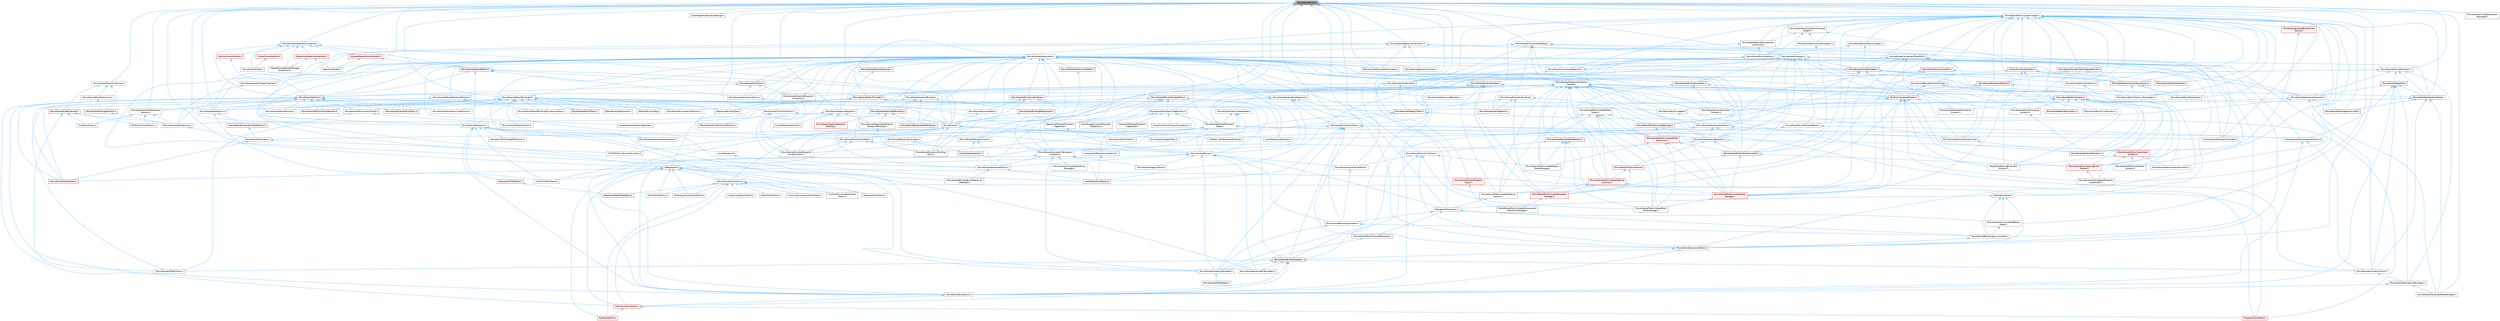 digraph "MovieSceneFwd.h"
{
 // INTERACTIVE_SVG=YES
 // LATEX_PDF_SIZE
  bgcolor="transparent";
  edge [fontname=Helvetica,fontsize=10,labelfontname=Helvetica,labelfontsize=10];
  node [fontname=Helvetica,fontsize=10,shape=box,height=0.2,width=0.4];
  Node1 [id="Node000001",label="MovieSceneFwd.h",height=0.2,width=0.4,color="gray40", fillcolor="grey60", style="filled", fontcolor="black",tooltip=" "];
  Node1 -> Node2 [id="edge1_Node000001_Node000002",dir="back",color="steelblue1",style="solid",tooltip=" "];
  Node2 [id="Node000002",label="BlendableTokenStack.h",height=0.2,width=0.4,color="grey40", fillcolor="white", style="filled",URL="$de/d3e/BlendableTokenStack_8h.html",tooltip=" "];
  Node2 -> Node3 [id="edge2_Node000002_Node000003",dir="back",color="steelblue1",style="solid",tooltip=" "];
  Node3 [id="Node000003",label="MovieSceneAccumulatedBlend\lState.h",height=0.2,width=0.4,color="grey40", fillcolor="white", style="filled",URL="$d6/d13/MovieSceneAccumulatedBlendState_8h.html",tooltip=" "];
  Node3 -> Node4 [id="edge3_Node000003_Node000004",dir="back",color="steelblue1",style="solid",tooltip=" "];
  Node4 [id="Node000004",label="MovieSceneBlendingAccumulator.h",height=0.2,width=0.4,color="grey40", fillcolor="white", style="filled",URL="$db/dc1/MovieSceneBlendingAccumulator_8h.html",tooltip=" "];
  Node4 -> Node5 [id="edge4_Node000004_Node000005",dir="back",color="steelblue1",style="solid",tooltip=" "];
  Node5 [id="Node000005",label="MovieSceneExecutionTokens.h",height=0.2,width=0.4,color="grey40", fillcolor="white", style="filled",URL="$d7/dd2/MovieSceneExecutionTokens_8h.html",tooltip=" "];
  Node5 -> Node6 [id="edge5_Node000005_Node000006",dir="back",color="steelblue1",style="solid",tooltip=" "];
  Node6 [id="Node000006",label="MovieSceneEvalTemplate.h",height=0.2,width=0.4,color="red", fillcolor="#FFF0F0", style="filled",URL="$d2/d6c/MovieSceneEvalTemplate_8h.html",tooltip=" "];
  Node6 -> Node7 [id="edge6_Node000006_Node000007",dir="back",color="steelblue1",style="solid",tooltip=" "];
  Node7 [id="Node000007",label="KeyframeTrackEditor.h",height=0.2,width=0.4,color="red", fillcolor="#FFF0F0", style="filled",URL="$dd/d47/KeyframeTrackEditor_8h.html",tooltip=" "];
  Node7 -> Node10 [id="edge7_Node000007_Node000010",dir="back",color="steelblue1",style="solid",tooltip=" "];
  Node10 [id="Node000010",label="PropertyTrackEditor.h",height=0.2,width=0.4,color="red", fillcolor="#FFF0F0", style="filled",URL="$da/d9a/PropertyTrackEditor_8h.html",tooltip=" "];
  Node7 -> Node11 [id="edge8_Node000007_Node000011",dir="back",color="steelblue1",style="solid",tooltip=" "];
  Node11 [id="Node000011",label="SubTrackEditor.h",height=0.2,width=0.4,color="red", fillcolor="#FFF0F0", style="filled",URL="$d8/d5b/SubTrackEditor_8h.html",tooltip=" "];
  Node6 -> Node14 [id="edge9_Node000006_Node000014",dir="back",color="steelblue1",style="solid",tooltip=" "];
  Node14 [id="Node000014",label="MovieScene3DPathTrack.h",height=0.2,width=0.4,color="grey40", fillcolor="white", style="filled",URL="$d3/d57/MovieScene3DPathTrack_8h.html",tooltip=" "];
  Node6 -> Node16 [id="edge10_Node000006_Node000016",dir="back",color="steelblue1",style="solid",tooltip=" "];
  Node16 [id="Node000016",label="MovieSceneEvaluation.h",height=0.2,width=0.4,color="grey40", fillcolor="white", style="filled",URL="$dc/ded/MovieSceneEvaluation_8h.html",tooltip=" "];
  Node16 -> Node7 [id="edge11_Node000016_Node000007",dir="back",color="steelblue1",style="solid",tooltip=" "];
  Node6 -> Node17 [id="edge12_Node000006_Node000017",dir="back",color="steelblue1",style="solid",tooltip=" "];
  Node17 [id="Node000017",label="MovieSceneEvaluationTrack.h",height=0.2,width=0.4,color="grey40", fillcolor="white", style="filled",URL="$d1/de1/MovieSceneEvaluationTrack_8h.html",tooltip=" "];
  Node17 -> Node18 [id="edge13_Node000017_Node000018",dir="back",color="steelblue1",style="solid",tooltip=" "];
  Node18 [id="Node000018",label="MovieSceneEvaluationTemplate.h",height=0.2,width=0.4,color="grey40", fillcolor="white", style="filled",URL="$d9/d34/MovieSceneEvaluationTemplate_8h.html",tooltip=" "];
  Node18 -> Node19 [id="edge14_Node000018_Node000019",dir="back",color="steelblue1",style="solid",tooltip=" "];
  Node19 [id="Node000019",label="MovieSceneCompiledDataManager.h",height=0.2,width=0.4,color="grey40", fillcolor="white", style="filled",URL="$d7/d59/MovieSceneCompiledDataManager_8h.html",tooltip=" "];
  Node18 -> Node16 [id="edge15_Node000018_Node000016",dir="back",color="steelblue1",style="solid",tooltip=" "];
  Node6 -> Node20 [id="edge16_Node000006_Node000020",dir="back",color="steelblue1",style="solid",tooltip=" "];
  Node20 [id="Node000020",label="MovieSceneParameterTemplate.h",height=0.2,width=0.4,color="grey40", fillcolor="white", style="filled",URL="$d9/df3/MovieSceneParameterTemplate_8h.html",tooltip=" "];
  Node6 -> Node24 [id="edge17_Node000006_Node000024",dir="back",color="steelblue1",style="solid",tooltip=" "];
  Node24 [id="Node000024",label="MovieScenePropertyTemplate.h",height=0.2,width=0.4,color="grey40", fillcolor="white", style="filled",URL="$d9/d24/MovieScenePropertyTemplate_8h.html",tooltip=" "];
  Node24 -> Node25 [id="edge18_Node000024_Node000025",dir="back",color="steelblue1",style="solid",tooltip=" "];
  Node25 [id="Node000025",label="MovieSceneMediaData.h",height=0.2,width=0.4,color="grey40", fillcolor="white", style="filled",URL="$de/db0/MovieSceneMediaData_8h.html",tooltip=" "];
  Node5 -> Node16 [id="edge19_Node000005_Node000016",dir="back",color="steelblue1",style="solid",tooltip=" "];
  Node2 -> Node4 [id="edge20_Node000002_Node000004",dir="back",color="steelblue1",style="solid",tooltip=" "];
  Node2 -> Node26 [id="edge21_Node000002_Node000026",dir="back",color="steelblue1",style="solid",tooltip=" "];
  Node26 [id="Node000026",label="MovieSceneBlendingActuator.h",height=0.2,width=0.4,color="grey40", fillcolor="white", style="filled",URL="$d8/d5a/MovieSceneBlendingActuator_8h.html",tooltip=" "];
  Node26 -> Node4 [id="edge22_Node000026_Node000004",dir="back",color="steelblue1",style="solid",tooltip=" "];
  Node26 -> Node24 [id="edge23_Node000026_Node000024",dir="back",color="steelblue1",style="solid",tooltip=" "];
  Node2 -> Node27 [id="edge24_Node000002_Node000027",dir="back",color="steelblue1",style="solid",tooltip=" "];
  Node27 [id="Node000027",label="MovieSceneMultiChannelBlending.h",height=0.2,width=0.4,color="grey40", fillcolor="white", style="filled",URL="$d7/d5d/MovieSceneMultiChannelBlending_8h.html",tooltip=" "];
  Node27 -> Node24 [id="edge25_Node000027_Node000024",dir="back",color="steelblue1",style="solid",tooltip=" "];
  Node1 -> Node28 [id="edge26_Node000001_Node000028",dir="back",color="steelblue1",style="solid",tooltip=" "];
  Node28 [id="Node000028",label="IMovieSceneTemplateGenerator.h",height=0.2,width=0.4,color="grey40", fillcolor="white", style="filled",URL="$d1/db1/IMovieSceneTemplateGenerator_8h.html",tooltip=" "];
  Node1 -> Node29 [id="edge27_Node000001_Node000029",dir="back",color="steelblue1",style="solid",tooltip=" "];
  Node29 [id="Node000029",label="LevelSequenceProjectSettings.h",height=0.2,width=0.4,color="grey40", fillcolor="white", style="filled",URL="$de/dff/LevelSequenceProjectSettings_8h.html",tooltip=" "];
  Node1 -> Node30 [id="edge28_Node000001_Node000030",dir="back",color="steelblue1",style="solid",tooltip=" "];
  Node30 [id="Node000030",label="MovieScene.h",height=0.2,width=0.4,color="grey40", fillcolor="white", style="filled",URL="$df/da9/MovieScene_8h.html",tooltip=" "];
  Node30 -> Node31 [id="edge29_Node000030_Node000031",dir="back",color="steelblue1",style="solid",tooltip=" "];
  Node31 [id="Node000031",label="FCPXMLMovieSceneTranslator.h",height=0.2,width=0.4,color="grey40", fillcolor="white", style="filled",URL="$d2/d93/FCPXMLMovieSceneTranslator_8h.html",tooltip=" "];
  Node30 -> Node32 [id="edge30_Node000030_Node000032",dir="back",color="steelblue1",style="solid",tooltip=" "];
  Node32 [id="Node000032",label="K2Node_GetSequenceBinding.h",height=0.2,width=0.4,color="grey40", fillcolor="white", style="filled",URL="$dc/d62/K2Node__GetSequenceBinding_8h.html",tooltip=" "];
  Node30 -> Node33 [id="edge31_Node000030_Node000033",dir="back",color="steelblue1",style="solid",tooltip=" "];
  Node33 [id="Node000033",label="MovieSceneBindingOverrides.h",height=0.2,width=0.4,color="grey40", fillcolor="white", style="filled",URL="$d4/d8c/MovieSceneBindingOverrides_8h.html",tooltip=" "];
  Node33 -> Node34 [id="edge32_Node000033_Node000034",dir="back",color="steelblue1",style="solid",tooltip=" "];
  Node34 [id="Node000034",label="LevelSequenceActor.h",height=0.2,width=0.4,color="red", fillcolor="#FFF0F0", style="filled",URL="$dd/d4d/LevelSequenceActor_8h.html",tooltip=" "];
  Node30 -> Node37 [id="edge33_Node000030_Node000037",dir="back",color="steelblue1",style="solid",tooltip=" "];
  Node37 [id="Node000037",label="MovieSceneDirectorBlueprint\lConditionUtils.h",height=0.2,width=0.4,color="grey40", fillcolor="white", style="filled",URL="$d4/d8a/MovieSceneDirectorBlueprintConditionUtils_8h.html",tooltip=" "];
  Node30 -> Node38 [id="edge34_Node000030_Node000038",dir="back",color="steelblue1",style="solid",tooltip=" "];
  Node38 [id="Node000038",label="MovieSceneDynamicBinding\lUtils.h",height=0.2,width=0.4,color="grey40", fillcolor="white", style="filled",URL="$df/dce/MovieSceneDynamicBindingUtils_8h.html",tooltip=" "];
  Node30 -> Node39 [id="edge35_Node000030_Node000039",dir="back",color="steelblue1",style="solid",tooltip=" "];
  Node39 [id="Node000039",label="MovieSceneEnumTrack.h",height=0.2,width=0.4,color="grey40", fillcolor="white", style="filled",URL="$d6/d95/MovieSceneEnumTrack_8h.html",tooltip=" "];
  Node30 -> Node40 [id="edge36_Node000030_Node000040",dir="back",color="steelblue1",style="solid",tooltip=" "];
  Node40 [id="Node000040",label="MovieSceneIntegerTrack.h",height=0.2,width=0.4,color="grey40", fillcolor="white", style="filled",URL="$d9/d1a/MovieSceneIntegerTrack_8h.html",tooltip=" "];
  Node30 -> Node41 [id="edge37_Node000030_Node000041",dir="back",color="steelblue1",style="solid",tooltip=" "];
  Node41 [id="Node000041",label="MovieSceneSequencePlayer.h",height=0.2,width=0.4,color="grey40", fillcolor="white", style="filled",URL="$d3/d08/MovieSceneSequencePlayer_8h.html",tooltip=" "];
  Node41 -> Node42 [id="edge38_Node000041_Node000042",dir="back",color="steelblue1",style="solid",tooltip=" "];
  Node42 [id="Node000042",label="LevelSequencePlayer.h",height=0.2,width=0.4,color="red", fillcolor="#FFF0F0", style="filled",URL="$d0/d5e/LevelSequencePlayer_8h.html",tooltip=" "];
  Node41 -> Node44 [id="edge39_Node000041_Node000044",dir="back",color="steelblue1",style="solid",tooltip=" "];
  Node44 [id="Node000044",label="MovieSceneBindingEventReceiver\lInterface.h",height=0.2,width=0.4,color="grey40", fillcolor="white", style="filled",URL="$df/d39/MovieSceneBindingEventReceiverInterface_8h.html",tooltip=" "];
  Node30 -> Node45 [id="edge40_Node000030_Node000045",dir="back",color="steelblue1",style="solid",tooltip=" "];
  Node45 [id="Node000045",label="MovieSceneTrackEditor.h",height=0.2,width=0.4,color="grey40", fillcolor="white", style="filled",URL="$db/d6c/MovieSceneTrackEditor_8h.html",tooltip=" "];
  Node45 -> Node46 [id="edge41_Node000045_Node000046",dir="back",color="steelblue1",style="solid",tooltip=" "];
  Node46 [id="Node000046",label="AudioTrackEditor.h",height=0.2,width=0.4,color="grey40", fillcolor="white", style="filled",URL="$dd/d96/AudioTrackEditor_8h.html",tooltip=" "];
  Node45 -> Node47 [id="edge42_Node000045_Node000047",dir="back",color="steelblue1",style="solid",tooltip=" "];
  Node47 [id="Node000047",label="BindingLifetimeTrackEditor.h",height=0.2,width=0.4,color="grey40", fillcolor="white", style="filled",URL="$db/d3c/BindingLifetimeTrackEditor_8h.html",tooltip=" "];
  Node45 -> Node48 [id="edge43_Node000045_Node000048",dir="back",color="steelblue1",style="solid",tooltip=" "];
  Node48 [id="Node000048",label="ChaosCacheTrackEditor.h",height=0.2,width=0.4,color="grey40", fillcolor="white", style="filled",URL="$db/d36/ChaosCacheTrackEditor_8h.html",tooltip=" "];
  Node45 -> Node49 [id="edge44_Node000045_Node000049",dir="back",color="steelblue1",style="solid",tooltip=" "];
  Node49 [id="Node000049",label="CommonAnimationTrackEditor.h",height=0.2,width=0.4,color="grey40", fillcolor="white", style="filled",URL="$d9/d6e/CommonAnimationTrackEditor_8h.html",tooltip=" "];
  Node45 -> Node50 [id="edge45_Node000045_Node000050",dir="back",color="steelblue1",style="solid",tooltip=" "];
  Node50 [id="Node000050",label="CustomPrimitiveDataTrack\lEditor.h",height=0.2,width=0.4,color="grey40", fillcolor="white", style="filled",URL="$dc/d8f/CustomPrimitiveDataTrackEditor_8h.html",tooltip=" "];
  Node45 -> Node7 [id="edge46_Node000045_Node000007",dir="back",color="steelblue1",style="solid",tooltip=" "];
  Node45 -> Node51 [id="edge47_Node000045_Node000051",dir="back",color="steelblue1",style="solid",tooltip=" "];
  Node51 [id="Node000051",label="MaterialTrackEditor.h",height=0.2,width=0.4,color="grey40", fillcolor="white", style="filled",URL="$d1/d9f/MaterialTrackEditor_8h.html",tooltip=" "];
  Node45 -> Node52 [id="edge48_Node000045_Node000052",dir="back",color="steelblue1",style="solid",tooltip=" "];
  Node52 [id="Node000052",label="MediaTrackEditor.h",height=0.2,width=0.4,color="grey40", fillcolor="white", style="filled",URL="$d0/d41/MediaTrackEditor_8h.html",tooltip=" "];
  Node45 -> Node10 [id="edge49_Node000045_Node000010",dir="back",color="steelblue1",style="solid",tooltip=" "];
  Node45 -> Node53 [id="edge50_Node000045_Node000053",dir="back",color="steelblue1",style="solid",tooltip=" "];
  Node53 [id="Node000053",label="SequencerTrackFilterBase.h",height=0.2,width=0.4,color="red", fillcolor="#FFF0F0", style="filled",URL="$d8/def/Filters_2SequencerTrackFilterBase_8h.html",tooltip=" "];
  Node45 -> Node11 [id="edge51_Node000045_Node000011",dir="back",color="steelblue1",style="solid",tooltip=" "];
  Node30 -> Node68 [id="edge52_Node000030_Node000068",dir="back",color="steelblue1",style="solid",tooltip=" "];
  Node68 [id="Node000068",label="MovieSceneTranslator.h",height=0.2,width=0.4,color="grey40", fillcolor="white", style="filled",URL="$d2/d49/MovieSceneTranslator_8h.html",tooltip=" "];
  Node68 -> Node31 [id="edge53_Node000068_Node000031",dir="back",color="steelblue1",style="solid",tooltip=" "];
  Node68 -> Node69 [id="edge54_Node000068_Node000069",dir="back",color="steelblue1",style="solid",tooltip=" "];
  Node69 [id="Node000069",label="MovieSceneToolHelpers.h",height=0.2,width=0.4,color="red", fillcolor="#FFF0F0", style="filled",URL="$d4/d0e/MovieSceneToolHelpers_8h.html",tooltip=" "];
  Node30 -> Node74 [id="edge55_Node000030_Node000074",dir="back",color="steelblue1",style="solid",tooltip=" "];
  Node74 [id="Node000074",label="SubTrackEditorBase.h",height=0.2,width=0.4,color="grey40", fillcolor="white", style="filled",URL="$db/d33/SubTrackEditorBase_8h.html",tooltip=" "];
  Node1 -> Node3 [id="edge56_Node000001_Node000003",dir="back",color="steelblue1",style="solid",tooltip=" "];
  Node1 -> Node75 [id="edge57_Node000001_Node000075",dir="back",color="steelblue1",style="solid",tooltip=" "];
  Node75 [id="Node000075",label="MovieSceneActorReference\lSection.h",height=0.2,width=0.4,color="grey40", fillcolor="white", style="filled",URL="$de/d12/MovieSceneActorReferenceSection_8h.html",tooltip=" "];
  Node75 -> Node76 [id="edge58_Node000075_Node000076",dir="back",color="steelblue1",style="solid",tooltip=" "];
  Node76 [id="Node000076",label="BuiltInChannelEditors.h",height=0.2,width=0.4,color="grey40", fillcolor="white", style="filled",URL="$df/daf/BuiltInChannelEditors_8h.html",tooltip=" "];
  Node75 -> Node77 [id="edge59_Node000075_Node000077",dir="back",color="steelblue1",style="solid",tooltip=" "];
  Node77 [id="Node000077",label="ClipboardTypes.h",height=0.2,width=0.4,color="grey40", fillcolor="white", style="filled",URL="$d2/dc6/ClipboardTypes_8h.html",tooltip=" "];
  Node75 -> Node78 [id="edge60_Node000075_Node000078",dir="back",color="steelblue1",style="solid",tooltip=" "];
  Node78 [id="Node000078",label="MovieSceneAudioSection.h",height=0.2,width=0.4,color="grey40", fillcolor="white", style="filled",URL="$da/d5f/MovieSceneAudioSection_8h.html",tooltip=" "];
  Node78 -> Node68 [id="edge61_Node000078_Node000068",dir="back",color="steelblue1",style="solid",tooltip=" "];
  Node1 -> Node26 [id="edge62_Node000001_Node000026",dir="back",color="steelblue1",style="solid",tooltip=" "];
  Node1 -> Node19 [id="edge63_Node000001_Node000019",dir="back",color="steelblue1",style="solid",tooltip=" "];
  Node1 -> Node79 [id="edge64_Node000001_Node000079",dir="back",color="steelblue1",style="solid",tooltip=" "];
  Node79 [id="Node000079",label="MovieSceneComponentDebug.h",height=0.2,width=0.4,color="grey40", fillcolor="white", style="filled",URL="$d4/ddb/MovieSceneComponentDebug_8h.html",tooltip=" "];
  Node79 -> Node80 [id="edge65_Node000079_Node000080",dir="back",color="steelblue1",style="solid",tooltip=" "];
  Node80 [id="Node000080",label="MovieSceneBlenderSystemTypes.h",height=0.2,width=0.4,color="grey40", fillcolor="white", style="filled",URL="$d2/d8b/MovieSceneBlenderSystemTypes_8h.html",tooltip=" "];
  Node80 -> Node81 [id="edge66_Node000080_Node000081",dir="back",color="steelblue1",style="solid",tooltip=" "];
  Node81 [id="Node000081",label="BuiltInComponentTypes.h",height=0.2,width=0.4,color="red", fillcolor="#FFF0F0", style="filled",URL="$dc/d94/BuiltInComponentTypes_8h.html",tooltip=" "];
  Node81 -> Node109 [id="edge67_Node000081_Node000109",dir="back",color="steelblue1",style="solid",tooltip=" "];
  Node109 [id="Node000109",label="MovieSceneEntityGrouping\lSystem.h",height=0.2,width=0.4,color="grey40", fillcolor="white", style="filled",URL="$d6/dce/MovieSceneEntityGroupingSystem_8h.html",tooltip=" "];
  Node109 -> Node110 [id="edge68_Node000109_Node000110",dir="back",color="steelblue1",style="solid",tooltip=" "];
  Node110 [id="Node000110",label="MovieSceneMaterialSystem.h",height=0.2,width=0.4,color="red", fillcolor="#FFF0F0", style="filled",URL="$d2/d2f/MovieSceneMaterialSystem_8h.html",tooltip=" "];
  Node81 -> Node113 [id="edge69_Node000081_Node000113",dir="back",color="steelblue1",style="solid",tooltip=" "];
  Node113 [id="Node000113",label="MovieSceneEvaluationHook\lSystem.h",height=0.2,width=0.4,color="grey40", fillcolor="white", style="filled",URL="$d1/d8b/MovieSceneEvaluationHookSystem_8h.html",tooltip=" "];
  Node81 -> Node114 [id="edge70_Node000081_Node000114",dir="back",color="steelblue1",style="solid",tooltip=" "];
  Node114 [id="Node000114",label="MovieSceneInterrogatedProperty\lInstantiator.h",height=0.2,width=0.4,color="grey40", fillcolor="white", style="filled",URL="$df/d43/MovieSceneInterrogatedPropertyInstantiator_8h.html",tooltip=" "];
  Node81 -> Node110 [id="edge71_Node000081_Node000110",dir="back",color="steelblue1",style="solid",tooltip=" "];
  Node81 -> Node115 [id="edge72_Node000081_Node000115",dir="back",color="steelblue1",style="solid",tooltip=" "];
  Node115 [id="Node000115",label="MovieSceneOverlappingEntity\lTracker.h",height=0.2,width=0.4,color="red", fillcolor="#FFF0F0", style="filled",URL="$db/d41/MovieSceneOverlappingEntityTracker_8h.html",tooltip=" "];
  Node115 -> Node114 [id="edge73_Node000115_Node000114",dir="back",color="steelblue1",style="solid",tooltip=" "];
  Node81 -> Node123 [id="edge74_Node000081_Node000123",dir="back",color="steelblue1",style="solid",tooltip=" "];
  Node123 [id="Node000123",label="MovieScenePreAnimatedProperty\lStorage.h",height=0.2,width=0.4,color="red", fillcolor="#FFF0F0", style="filled",URL="$de/d55/MovieScenePreAnimatedPropertyStorage_8h.html",tooltip=" "];
  Node123 -> Node124 [id="edge75_Node000123_Node000124",dir="back",color="steelblue1",style="solid",tooltip=" "];
  Node124 [id="Node000124",label="MovieScenePreAnimatedComponent\lTransformStorage.h",height=0.2,width=0.4,color="grey40", fillcolor="white", style="filled",URL="$d9/d84/MovieScenePreAnimatedComponentTransformStorage_8h.html",tooltip=" "];
  Node81 -> Node127 [id="edge76_Node000081_Node000127",dir="back",color="steelblue1",style="solid",tooltip=" "];
  Node127 [id="Node000127",label="MovieScenePreAnimatedState\lStorage.h",height=0.2,width=0.4,color="red", fillcolor="#FFF0F0", style="filled",URL="$db/d56/MovieScenePreAnimatedStateStorage_8h.html",tooltip=" "];
  Node127 -> Node128 [id="edge77_Node000127_Node000128",dir="back",color="steelblue1",style="solid",tooltip=" "];
  Node128 [id="Node000128",label="MovieScenePreAnimatedRoot\lTokenStorage.h",height=0.2,width=0.4,color="grey40", fillcolor="white", style="filled",URL="$d1/db6/MovieScenePreAnimatedRootTokenStorage_8h.html",tooltip=" "];
  Node81 -> Node84 [id="edge78_Node000081_Node000084",dir="back",color="steelblue1",style="solid",tooltip=" "];
  Node84 [id="Node000084",label="MovieScenePropertyTrack.h",height=0.2,width=0.4,color="red", fillcolor="#FFF0F0", style="filled",URL="$da/d0c/MovieScenePropertyTrack_8h.html",tooltip=" "];
  Node84 -> Node39 [id="edge79_Node000084_Node000039",dir="back",color="steelblue1",style="solid",tooltip=" "];
  Node84 -> Node40 [id="edge80_Node000084_Node000040",dir="back",color="steelblue1",style="solid",tooltip=" "];
  Node84 -> Node10 [id="edge81_Node000084_Node000010",dir="back",color="steelblue1",style="solid",tooltip=" "];
  Node81 -> Node152 [id="edge82_Node000081_Node000152",dir="back",color="steelblue1",style="solid",tooltip=" "];
  Node152 [id="Node000152",label="WeightAndEasingEvaluator\lSystem.h",height=0.2,width=0.4,color="grey40", fillcolor="white", style="filled",URL="$d0/d06/WeightAndEasingEvaluatorSystem_8h.html",tooltip=" "];
  Node80 -> Node153 [id="edge83_Node000080_Node000153",dir="back",color="steelblue1",style="solid",tooltip=" "];
  Node153 [id="Node000153",label="MovieSceneBlenderSystem.h",height=0.2,width=0.4,color="red", fillcolor="#FFF0F0", style="filled",URL="$d6/d7b/MovieSceneBlenderSystem_8h.html",tooltip=" "];
  Node79 -> Node157 [id="edge84_Node000079_Node000157",dir="back",color="steelblue1",style="solid",tooltip=" "];
  Node157 [id="Node000157",label="MovieSceneComponentTypeInfo.h",height=0.2,width=0.4,color="grey40", fillcolor="white", style="filled",URL="$d7/d1a/MovieSceneComponentTypeInfo_8h.html",tooltip=" "];
  Node157 -> Node158 [id="edge85_Node000157_Node000158",dir="back",color="steelblue1",style="solid",tooltip=" "];
  Node158 [id="Node000158",label="MovieSceneComponentRegistry.h",height=0.2,width=0.4,color="grey40", fillcolor="white", style="filled",URL="$d4/d55/MovieSceneComponentRegistry_8h.html",tooltip=" "];
  Node158 -> Node159 [id="edge86_Node000158_Node000159",dir="back",color="steelblue1",style="solid",tooltip=" "];
  Node159 [id="Node000159",label="MovieSceneEntityBuilder.h",height=0.2,width=0.4,color="grey40", fillcolor="white", style="filled",URL="$d4/df8/MovieSceneEntityBuilder_8h.html",tooltip=" "];
  Node159 -> Node160 [id="edge87_Node000159_Node000160",dir="back",color="steelblue1",style="solid",tooltip=" "];
  Node160 [id="Node000160",label="IMovieSceneEntityProvider.h",height=0.2,width=0.4,color="red", fillcolor="#FFF0F0", style="filled",URL="$dc/de1/IMovieSceneEntityProvider_8h.html",tooltip=" "];
  Node160 -> Node78 [id="edge88_Node000160_Node000078",dir="back",color="steelblue1",style="solid",tooltip=" "];
  Node160 -> Node174 [id="edge89_Node000160_Node000174",dir="back",color="steelblue1",style="solid",tooltip=" "];
  Node174 [id="Node000174",label="MovieSceneCameraCutSection.h",height=0.2,width=0.4,color="grey40", fillcolor="white", style="filled",URL="$d8/d5f/MovieSceneCameraCutSection_8h.html",tooltip=" "];
  Node160 -> Node187 [id="edge90_Node000160_Node000187",dir="back",color="steelblue1",style="solid",tooltip=" "];
  Node187 [id="Node000187",label="MovieSceneEntityLedger.h",height=0.2,width=0.4,color="grey40", fillcolor="white", style="filled",URL="$d6/d4e/MovieSceneEntityLedger_8h.html",tooltip=" "];
  Node187 -> Node188 [id="edge91_Node000187_Node000188",dir="back",color="steelblue1",style="solid",tooltip=" "];
  Node188 [id="Node000188",label="MovieSceneSequenceInstance.h",height=0.2,width=0.4,color="grey40", fillcolor="white", style="filled",URL="$d1/d07/MovieSceneSequenceInstance_8h.html",tooltip=" "];
  Node188 -> Node189 [id="edge92_Node000188_Node000189",dir="back",color="steelblue1",style="solid",tooltip=" "];
  Node189 [id="Node000189",label="LevelSequenceDirector.h",height=0.2,width=0.4,color="grey40", fillcolor="white", style="filled",URL="$d8/d00/LevelSequenceDirector_8h.html",tooltip=" "];
  Node188 -> Node190 [id="edge93_Node000188_Node000190",dir="back",color="steelblue1",style="solid",tooltip=" "];
  Node190 [id="Node000190",label="MovieSceneEntitySystemLinker.h",height=0.2,width=0.4,color="red", fillcolor="#FFF0F0", style="filled",URL="$d9/d16/MovieSceneEntitySystemLinker_8h.html",tooltip=" "];
  Node190 -> Node115 [id="edge94_Node000190_Node000115",dir="back",color="steelblue1",style="solid",tooltip=" "];
  Node190 -> Node127 [id="edge95_Node000190_Node000127",dir="back",color="steelblue1",style="solid",tooltip=" "];
  Node190 -> Node192 [id="edge96_Node000190_Node000192",dir="back",color="steelblue1",style="solid",tooltip=" "];
  Node192 [id="Node000192",label="MovieSceneTrackInstance.h",height=0.2,width=0.4,color="red", fillcolor="#FFF0F0", style="filled",URL="$d4/d28/MovieSceneTrackInstance_8h.html",tooltip=" "];
  Node192 -> Node193 [id="edge97_Node000192_Node000193",dir="back",color="steelblue1",style="solid",tooltip=" "];
  Node193 [id="Node000193",label="MovieScenePreAnimatedCapture\lSource.h",height=0.2,width=0.4,color="grey40", fillcolor="white", style="filled",URL="$d8/dd1/MovieScenePreAnimatedCaptureSource_8h.html",tooltip=" "];
  Node193 -> Node2 [id="edge98_Node000193_Node000002",dir="back",color="steelblue1",style="solid",tooltip=" "];
  Node192 -> Node194 [id="edge99_Node000192_Node000194",dir="back",color="steelblue1",style="solid",tooltip=" "];
  Node194 [id="Node000194",label="MovieScenePreAnimatedCapture\lSources.h",height=0.2,width=0.4,color="red", fillcolor="#FFF0F0", style="filled",URL="$de/d2c/MovieScenePreAnimatedCaptureSources_8h.html",tooltip=" "];
  Node194 -> Node193 [id="edge100_Node000194_Node000193",dir="back",color="steelblue1",style="solid",tooltip=" "];
  Node194 -> Node123 [id="edge101_Node000194_Node000123",dir="back",color="steelblue1",style="solid",tooltip=" "];
  Node194 -> Node127 [id="edge102_Node000194_Node000127",dir="back",color="steelblue1",style="solid",tooltip=" "];
  Node188 -> Node196 [id="edge103_Node000188_Node000196",dir="back",color="steelblue1",style="solid",tooltip=" "];
  Node196 [id="Node000196",label="MovieSceneEntitySystemRunner.h",height=0.2,width=0.4,color="grey40", fillcolor="white", style="filled",URL="$d3/db8/MovieSceneEntitySystemRunner_8h.html",tooltip=" "];
  Node196 -> Node110 [id="edge104_Node000196_Node000110",dir="back",color="steelblue1",style="solid",tooltip=" "];
  Node188 -> Node197 [id="edge105_Node000188_Node000197",dir="back",color="steelblue1",style="solid",tooltip=" "];
  Node197 [id="Node000197",label="MovieSceneInstanceRegistry.h",height=0.2,width=0.4,color="grey40", fillcolor="white", style="filled",URL="$d6/d54/MovieSceneInstanceRegistry_8h.html",tooltip=" "];
  Node197 -> Node198 [id="edge106_Node000197_Node000198",dir="back",color="steelblue1",style="solid",tooltip=" "];
  Node198 [id="Node000198",label="MovieSceneEntityInstantiator\lSystem.h",height=0.2,width=0.4,color="red", fillcolor="#FFF0F0", style="filled",URL="$d1/d77/MovieSceneEntityInstantiatorSystem_8h.html",tooltip=" "];
  Node198 -> Node114 [id="edge107_Node000198_Node000114",dir="back",color="steelblue1",style="solid",tooltip=" "];
  Node198 -> Node204 [id="edge108_Node000198_Node000204",dir="back",color="steelblue1",style="solid",tooltip=" "];
  Node204 [id="Node000204",label="MovieSceneRootInstantiator\lSystem.h",height=0.2,width=0.4,color="grey40", fillcolor="white", style="filled",URL="$dc/d52/MovieSceneRootInstantiatorSystem_8h.html",tooltip=" "];
  Node198 -> Node206 [id="edge109_Node000198_Node000206",dir="back",color="steelblue1",style="solid",tooltip=" "];
  Node206 [id="Node000206",label="MovieSceneTrackInstanceSystem.h",height=0.2,width=0.4,color="grey40", fillcolor="white", style="filled",URL="$d4/db7/MovieSceneTrackInstanceSystem_8h.html",tooltip=" "];
  Node198 -> Node152 [id="edge110_Node000198_Node000152",dir="back",color="steelblue1",style="solid",tooltip=" "];
  Node197 -> Node190 [id="edge111_Node000197_Node000190",dir="back",color="steelblue1",style="solid",tooltip=" "];
  Node197 -> Node208 [id="edge112_Node000197_Node000208",dir="back",color="steelblue1",style="solid",tooltip=" "];
  Node208 [id="Node000208",label="MovieSceneEvaluationTemplate\lInstance.h",height=0.2,width=0.4,color="grey40", fillcolor="white", style="filled",URL="$dc/d63/MovieSceneEvaluationTemplateInstance_8h.html",tooltip=" "];
  Node208 -> Node42 [id="edge113_Node000208_Node000042",dir="back",color="steelblue1",style="solid",tooltip=" "];
  Node208 -> Node209 [id="edge114_Node000208_Node000209",dir="back",color="steelblue1",style="solid",tooltip=" "];
  Node209 [id="Node000209",label="MovieSceneCompiledVolatility\lManager.h",height=0.2,width=0.4,color="grey40", fillcolor="white", style="filled",URL="$db/ddd/MovieSceneCompiledVolatilityManager_8h.html",tooltip=" "];
  Node208 -> Node16 [id="edge115_Node000208_Node000016",dir="back",color="steelblue1",style="solid",tooltip=" "];
  Node208 -> Node210 [id="edge116_Node000208_Node000210",dir="back",color="steelblue1",style="solid",tooltip=" "];
  Node210 [id="Node000210",label="MovieSceneLegacyPlayer.h",height=0.2,width=0.4,color="grey40", fillcolor="white", style="filled",URL="$d7/dfb/MovieSceneLegacyPlayer_8h.html",tooltip=" "];
  Node208 -> Node24 [id="edge117_Node000208_Node000024",dir="back",color="steelblue1",style="solid",tooltip=" "];
  Node208 -> Node41 [id="edge118_Node000208_Node000041",dir="back",color="steelblue1",style="solid",tooltip=" "];
  Node197 -> Node192 [id="edge119_Node000197_Node000192",dir="back",color="steelblue1",style="solid",tooltip=" "];
  Node160 -> Node84 [id="edge120_Node000160_Node000084",dir="back",color="steelblue1",style="solid",tooltip=" "];
  Node160 -> Node231 [id="edge121_Node000160_Node000231",dir="back",color="steelblue1",style="solid",tooltip=" "];
  Node231 [id="Node000231",label="MovieSceneSubSection.h",height=0.2,width=0.4,color="grey40", fillcolor="white", style="filled",URL="$dd/d38/MovieSceneSubSection_8h.html",tooltip=" "];
  Node231 -> Node232 [id="edge122_Node000231_Node000232",dir="back",color="steelblue1",style="solid",tooltip=" "];
  Node232 [id="Node000232",label="MovieSceneCinematicShotSection.h",height=0.2,width=0.4,color="red", fillcolor="#FFF0F0", style="filled",URL="$d2/d14/MovieSceneCinematicShotSection_8h.html",tooltip=" "];
  Node232 -> Node68 [id="edge123_Node000232_Node000068",dir="back",color="steelblue1",style="solid",tooltip=" "];
  Node231 -> Node74 [id="edge124_Node000231_Node000074",dir="back",color="steelblue1",style="solid",tooltip=" "];
  Node159 -> Node84 [id="edge125_Node000159_Node000084",dir="back",color="steelblue1",style="solid",tooltip=" "];
  Node158 -> Node240 [id="edge126_Node000158_Node000240",dir="back",color="steelblue1",style="solid",tooltip=" "];
  Node240 [id="Node000240",label="MovieSceneEntityFactoryTemplates.h",height=0.2,width=0.4,color="grey40", fillcolor="white", style="filled",URL="$de/df8/MovieSceneEntityFactoryTemplates_8h.html",tooltip=" "];
  Node157 -> Node109 [id="edge127_Node000157_Node000109",dir="back",color="steelblue1",style="solid",tooltip=" "];
  Node157 -> Node241 [id="edge128_Node000157_Node000241",dir="back",color="steelblue1",style="solid",tooltip=" "];
  Node241 [id="Node000241",label="MovieSceneEntityManager.h",height=0.2,width=0.4,color="red", fillcolor="#FFF0F0", style="filled",URL="$d5/d5b/MovieSceneEntityManager_8h.html",tooltip=" "];
  Node241 -> Node81 [id="edge129_Node000241_Node000081",dir="back",color="steelblue1",style="solid",tooltip=" "];
  Node241 -> Node242 [id="edge130_Node000241_Node000242",dir="back",color="steelblue1",style="solid",tooltip=" "];
  Node242 [id="Node000242",label="MovieSceneComponentAccessors.h",height=0.2,width=0.4,color="red", fillcolor="#FFF0F0", style="filled",URL="$db/d67/MovieSceneComponentAccessors_8h.html",tooltip=" "];
  Node242 -> Node240 [id="edge131_Node000242_Node000240",dir="back",color="steelblue1",style="solid",tooltip=" "];
  Node242 -> Node115 [id="edge132_Node000242_Node000115",dir="back",color="steelblue1",style="solid",tooltip=" "];
  Node242 -> Node244 [id="edge133_Node000242_Node000244",dir="back",color="steelblue1",style="solid",tooltip=" "];
  Node244 [id="Node000244",label="MovieScenePartialProperties.h",height=0.2,width=0.4,color="grey40", fillcolor="white", style="filled",URL="$d8/d3c/MovieScenePartialProperties_8h.html",tooltip=" "];
  Node241 -> Node159 [id="edge134_Node000241_Node000159",dir="back",color="steelblue1",style="solid",tooltip=" "];
  Node241 -> Node252 [id="edge135_Node000241_Node000252",dir="back",color="steelblue1",style="solid",tooltip=" "];
  Node252 [id="Node000252",label="MovieSceneEntityMutations.h",height=0.2,width=0.4,color="grey40", fillcolor="white", style="filled",URL="$d1/da2/MovieSceneEntityMutations_8h.html",tooltip=" "];
  Node252 -> Node110 [id="edge136_Node000252_Node000110",dir="back",color="steelblue1",style="solid",tooltip=" "];
  Node241 -> Node253 [id="edge137_Node000241_Node000253",dir="back",color="steelblue1",style="solid",tooltip=" "];
  Node253 [id="Node000253",label="MovieSceneEntitySystem.h",height=0.2,width=0.4,color="red", fillcolor="#FFF0F0", style="filled",URL="$dd/d4b/MovieSceneEntitySystem_8h.html",tooltip=" "];
  Node253 -> Node153 [id="edge138_Node000253_Node000153",dir="back",color="steelblue1",style="solid",tooltip=" "];
  Node253 -> Node109 [id="edge139_Node000253_Node000109",dir="back",color="steelblue1",style="solid",tooltip=" "];
  Node253 -> Node198 [id="edge140_Node000253_Node000198",dir="back",color="steelblue1",style="solid",tooltip=" "];
  Node253 -> Node265 [id="edge141_Node000253_Node000265",dir="back",color="steelblue1",style="solid",tooltip=" "];
  Node265 [id="Node000265",label="MovieSceneEvalTimeSystem.h",height=0.2,width=0.4,color="grey40", fillcolor="white", style="filled",URL="$de/da7/MovieSceneEvalTimeSystem_8h.html",tooltip=" "];
  Node253 -> Node113 [id="edge142_Node000253_Node000113",dir="back",color="steelblue1",style="solid",tooltip=" "];
  Node253 -> Node110 [id="edge143_Node000253_Node000110",dir="back",color="steelblue1",style="solid",tooltip=" "];
  Node253 -> Node115 [id="edge144_Node000253_Node000115",dir="back",color="steelblue1",style="solid",tooltip=" "];
  Node253 -> Node204 [id="edge145_Node000253_Node000204",dir="back",color="steelblue1",style="solid",tooltip=" "];
  Node253 -> Node269 [id="edge146_Node000253_Node000269",dir="back",color="steelblue1",style="solid",tooltip=" "];
  Node269 [id="Node000269",label="MovieSceneSkeletalAnimation\lSystem.h",height=0.2,width=0.4,color="grey40", fillcolor="white", style="filled",URL="$dd/dd6/MovieSceneSkeletalAnimationSystem_8h.html",tooltip=" "];
  Node253 -> Node206 [id="edge147_Node000253_Node000206",dir="back",color="steelblue1",style="solid",tooltip=" "];
  Node253 -> Node152 [id="edge148_Node000253_Node000152",dir="back",color="steelblue1",style="solid",tooltip=" "];
  Node241 -> Node190 [id="edge149_Node000241_Node000190",dir="back",color="steelblue1",style="solid",tooltip=" "];
  Node241 -> Node188 [id="edge150_Node000241_Node000188",dir="back",color="steelblue1",style="solid",tooltip=" "];
  Node157 -> Node110 [id="edge151_Node000157_Node000110",dir="back",color="steelblue1",style="solid",tooltip=" "];
  Node157 -> Node115 [id="edge152_Node000157_Node000115",dir="back",color="steelblue1",style="solid",tooltip=" "];
  Node157 -> Node127 [id="edge153_Node000157_Node000127",dir="back",color="steelblue1",style="solid",tooltip=" "];
  Node79 -> Node197 [id="edge154_Node000079_Node000197",dir="back",color="steelblue1",style="solid",tooltip=" "];
  Node79 -> Node274 [id="edge155_Node000079_Node000274",dir="back",color="steelblue1",style="solid",tooltip=" "];
  Node274 [id="Node000274",label="MovieScenePropertyBinding.h",height=0.2,width=0.4,color="grey40", fillcolor="white", style="filled",URL="$d5/dff/MovieScenePropertyBinding_8h.html",tooltip=" "];
  Node274 -> Node275 [id="edge156_Node000274_Node000275",dir="back",color="steelblue1",style="solid",tooltip=" "];
  Node275 [id="Node000275",label="IMovieScenePreAnimatedStorage.h",height=0.2,width=0.4,color="red", fillcolor="#FFF0F0", style="filled",URL="$db/d73/IMovieScenePreAnimatedStorage_8h.html",tooltip=" "];
  Node275 -> Node247 [id="edge157_Node000275_Node000247",dir="back",color="steelblue1",style="solid",tooltip=" "];
  Node247 [id="Node000247",label="MovieScenePreAnimatedState\lExtension.h",height=0.2,width=0.4,color="red", fillcolor="#FFF0F0", style="filled",URL="$dc/de7/MovieScenePreAnimatedStateExtension_8h.html",tooltip=" "];
  Node247 -> Node190 [id="edge158_Node000247_Node000190",dir="back",color="steelblue1",style="solid",tooltip=" "];
  Node247 -> Node122 [id="edge159_Node000247_Node000122",dir="back",color="steelblue1",style="solid",tooltip=" "];
  Node122 [id="Node000122",label="MovieScenePreAnimatedObject\lTokenStorage.h",height=0.2,width=0.4,color="grey40", fillcolor="white", style="filled",URL="$dc/d07/MovieScenePreAnimatedObjectTokenStorage_8h.html",tooltip=" "];
  Node247 -> Node128 [id="edge160_Node000247_Node000128",dir="back",color="steelblue1",style="solid",tooltip=" "];
  Node247 -> Node127 [id="edge161_Node000247_Node000127",dir="back",color="steelblue1",style="solid",tooltip=" "];
  Node275 -> Node127 [id="edge162_Node000275_Node000127",dir="back",color="steelblue1",style="solid",tooltip=" "];
  Node274 -> Node276 [id="edge163_Node000274_Node000276",dir="back",color="steelblue1",style="solid",tooltip=" "];
  Node276 [id="Node000276",label="MovieSceneInterrogation.h",height=0.2,width=0.4,color="red", fillcolor="#FFF0F0", style="filled",URL="$d5/d49/MovieSceneInterrogation_8h.html",tooltip=" "];
  Node274 -> Node123 [id="edge164_Node000274_Node000123",dir="back",color="steelblue1",style="solid",tooltip=" "];
  Node274 -> Node84 [id="edge165_Node000274_Node000084",dir="back",color="steelblue1",style="solid",tooltip=" "];
  Node79 -> Node278 [id="edge166_Node000079_Node000278",dir="back",color="steelblue1",style="solid",tooltip=" "];
  Node278 [id="Node000278",label="MovieSceneSequenceID.h",height=0.2,width=0.4,color="grey40", fillcolor="white", style="filled",URL="$de/d78/MovieSceneSequenceID_8h.html",tooltip=" "];
  Node278 -> Node279 [id="edge167_Node000278_Node000279",dir="back",color="steelblue1",style="solid",tooltip=" "];
  Node279 [id="Node000279",label="IMovieSceneEvaluationHook.h",height=0.2,width=0.4,color="red", fillcolor="#FFF0F0", style="filled",URL="$d0/d1a/IMovieSceneEvaluationHook_8h.html",tooltip=" "];
  Node279 -> Node81 [id="edge168_Node000279_Node000081",dir="back",color="steelblue1",style="solid",tooltip=" "];
  Node279 -> Node113 [id="edge169_Node000279_Node000113",dir="back",color="steelblue1",style="solid",tooltip=" "];
  Node279 -> Node194 [id="edge170_Node000279_Node000194",dir="back",color="steelblue1",style="solid",tooltip=" "];
  Node278 -> Node280 [id="edge171_Node000278_Node000280",dir="back",color="steelblue1",style="solid",tooltip=" "];
  Node280 [id="Node000280",label="IMovieSceneObjectSpawner.h",height=0.2,width=0.4,color="red", fillcolor="#FFF0F0", style="filled",URL="$df/d1b/IMovieSceneObjectSpawner_8h.html",tooltip=" "];
  Node280 -> Node283 [id="edge172_Node000280_Node000283",dir="back",color="steelblue1",style="solid",tooltip=" "];
  Node283 [id="Node000283",label="MovieSceneSpawnRegister.h",height=0.2,width=0.4,color="grey40", fillcolor="white", style="filled",URL="$d4/da4/MovieSceneSpawnRegister_8h.html",tooltip=" "];
  Node283 -> Node284 [id="edge173_Node000283_Node000284",dir="back",color="steelblue1",style="solid",tooltip=" "];
  Node284 [id="Node000284",label="ILevelSequenceModule.h",height=0.2,width=0.4,color="grey40", fillcolor="white", style="filled",URL="$dc/d7f/ILevelSequenceModule_8h.html",tooltip=" "];
  Node283 -> Node285 [id="edge174_Node000283_Node000285",dir="back",color="steelblue1",style="solid",tooltip=" "];
  Node285 [id="Node000285",label="IMovieScenePlayer.h",height=0.2,width=0.4,color="grey40", fillcolor="white", style="filled",URL="$d3/d25/IMovieScenePlayer_8h.html",tooltip=" "];
  Node285 -> Node2 [id="edge175_Node000285_Node000002",dir="back",color="steelblue1",style="solid",tooltip=" "];
  Node285 -> Node286 [id="edge176_Node000285_Node000286",dir="back",color="steelblue1",style="solid",tooltip=" "];
  Node286 [id="Node000286",label="ISequencer.h",height=0.2,width=0.4,color="red", fillcolor="#FFF0F0", style="filled",URL="$d7/d1d/ISequencer_8h.html",tooltip=" "];
  Node286 -> Node46 [id="edge177_Node000286_Node000046",dir="back",color="steelblue1",style="solid",tooltip=" "];
  Node286 -> Node47 [id="edge178_Node000286_Node000047",dir="back",color="steelblue1",style="solid",tooltip=" "];
  Node286 -> Node49 [id="edge179_Node000286_Node000049",dir="back",color="steelblue1",style="solid",tooltip=" "];
  Node286 -> Node50 [id="edge180_Node000286_Node000050",dir="back",color="steelblue1",style="solid",tooltip=" "];
  Node286 -> Node7 [id="edge181_Node000286_Node000007",dir="back",color="steelblue1",style="solid",tooltip=" "];
  Node286 -> Node51 [id="edge182_Node000286_Node000051",dir="back",color="steelblue1",style="solid",tooltip=" "];
  Node286 -> Node69 [id="edge183_Node000286_Node000069",dir="back",color="steelblue1",style="solid",tooltip=" "];
  Node286 -> Node45 [id="edge184_Node000286_Node000045",dir="back",color="steelblue1",style="solid",tooltip=" "];
  Node286 -> Node10 [id="edge185_Node000286_Node000010",dir="back",color="steelblue1",style="solid",tooltip=" "];
  Node286 -> Node11 [id="edge186_Node000286_Node000011",dir="back",color="steelblue1",style="solid",tooltip=" "];
  Node286 -> Node74 [id="edge187_Node000286_Node000074",dir="back",color="steelblue1",style="solid",tooltip=" "];
  Node285 -> Node26 [id="edge188_Node000285_Node000026",dir="back",color="steelblue1",style="solid",tooltip=" "];
  Node285 -> Node313 [id="edge189_Node000285_Node000313",dir="back",color="steelblue1",style="solid",tooltip=" "];
  Node313 [id="Node000313",label="MovieSceneInitialValueStore.h",height=0.2,width=0.4,color="grey40", fillcolor="white", style="filled",URL="$db/dc0/MovieSceneInitialValueStore_8h.html",tooltip=" "];
  Node313 -> Node26 [id="edge190_Node000313_Node000026",dir="back",color="steelblue1",style="solid",tooltip=" "];
  Node285 -> Node210 [id="edge191_Node000285_Node000210",dir="back",color="steelblue1",style="solid",tooltip=" "];
  Node285 -> Node20 [id="edge192_Node000285_Node000020",dir="back",color="steelblue1",style="solid",tooltip=" "];
  Node285 -> Node24 [id="edge193_Node000285_Node000024",dir="back",color="steelblue1",style="solid",tooltip=" "];
  Node285 -> Node41 [id="edge194_Node000285_Node000041",dir="back",color="steelblue1",style="solid",tooltip=" "];
  Node283 -> Node314 [id="edge195_Node000283_Node000314",dir="back",color="steelblue1",style="solid",tooltip=" "];
  Node314 [id="Node000314",label="LevelSequenceSpawnRegister.h",height=0.2,width=0.4,color="grey40", fillcolor="white", style="filled",URL="$de/d94/LevelSequenceSpawnRegister_8h.html",tooltip=" "];
  Node283 -> Node315 [id="edge196_Node000283_Node000315",dir="back",color="steelblue1",style="solid",tooltip=" "];
  Node315 [id="Node000315",label="MovieSceneSpawnableActor\lBinding.h",height=0.2,width=0.4,color="red", fillcolor="#FFF0F0", style="filled",URL="$db/d74/MovieSceneSpawnableActorBinding_8h.html",tooltip=" "];
  Node283 -> Node317 [id="edge197_Node000283_Node000317",dir="back",color="steelblue1",style="solid",tooltip=" "];
  Node317 [id="Node000317",label="MovieSceneSpawnableDirector\lBlueprintBinding.h",height=0.2,width=0.4,color="grey40", fillcolor="white", style="filled",URL="$db/d4a/MovieSceneSpawnableDirectorBlueprintBinding_8h.html",tooltip=" "];
  Node317 -> Node38 [id="edge198_Node000317_Node000038",dir="back",color="steelblue1",style="solid",tooltip=" "];
  Node278 -> Node318 [id="edge199_Node000278_Node000318",dir="back",color="steelblue1",style="solid",tooltip=" "];
  Node318 [id="Node000318",label="IMovieScenePlaybackClient.h",height=0.2,width=0.4,color="grey40", fillcolor="white", style="filled",URL="$d6/dfe/IMovieScenePlaybackClient_8h.html",tooltip=" "];
  Node318 -> Node34 [id="edge200_Node000318_Node000034",dir="back",color="steelblue1",style="solid",tooltip=" "];
  Node318 -> Node41 [id="edge201_Node000318_Node000041",dir="back",color="steelblue1",style="solid",tooltip=" "];
  Node278 -> Node28 [id="edge202_Node000278_Node000028",dir="back",color="steelblue1",style="solid",tooltip=" "];
  Node278 -> Node286 [id="edge203_Node000278_Node000286",dir="back",color="steelblue1",style="solid",tooltip=" "];
  Node278 -> Node189 [id="edge204_Node000278_Node000189",dir="back",color="steelblue1",style="solid",tooltip=" "];
  Node278 -> Node314 [id="edge205_Node000278_Node000314",dir="back",color="steelblue1",style="solid",tooltip=" "];
  Node278 -> Node30 [id="edge206_Node000278_Node000030",dir="back",color="steelblue1",style="solid",tooltip=" "];
  Node278 -> Node319 [id="edge207_Node000278_Node000319",dir="back",color="steelblue1",style="solid",tooltip=" "];
  Node319 [id="Node000319",label="MovieSceneBindingReferences.h",height=0.2,width=0.4,color="red", fillcolor="#FFF0F0", style="filled",URL="$d1/d2b/MovieSceneBindingReferences_8h.html",tooltip=" "];
  Node319 -> Node38 [id="edge208_Node000319_Node000038",dir="back",color="steelblue1",style="solid",tooltip=" "];
  Node278 -> Node322 [id="edge209_Node000278_Node000322",dir="back",color="steelblue1",style="solid",tooltip=" "];
  Node322 [id="Node000322",label="MovieSceneCondition.h",height=0.2,width=0.4,color="red", fillcolor="#FFF0F0", style="filled",URL="$d2/d61/MovieSceneCondition_8h.html",tooltip=" "];
  Node322 -> Node324 [id="edge210_Node000322_Node000324",dir="back",color="steelblue1",style="solid",tooltip=" "];
  Node324 [id="Node000324",label="MovieSceneDirectorBlueprint\lCondition.h",height=0.2,width=0.4,color="grey40", fillcolor="white", style="filled",URL="$d7/d71/MovieSceneDirectorBlueprintCondition_8h.html",tooltip=" "];
  Node324 -> Node37 [id="edge211_Node000324_Node000037",dir="back",color="steelblue1",style="solid",tooltip=" "];
  Node322 -> Node325 [id="edge212_Node000322_Node000325",dir="back",color="steelblue1",style="solid",tooltip=" "];
  Node325 [id="Node000325",label="MovieSceneGroupCondition.h",height=0.2,width=0.4,color="grey40", fillcolor="white", style="filled",URL="$dd/da9/MovieSceneGroupCondition_8h.html",tooltip=" "];
  Node325 -> Node37 [id="edge213_Node000325_Node000037",dir="back",color="steelblue1",style="solid",tooltip=" "];
  Node322 -> Node328 [id="edge214_Node000322_Node000328",dir="back",color="steelblue1",style="solid",tooltip=" "];
  Node328 [id="Node000328",label="MovieSceneSection.h",height=0.2,width=0.4,color="red", fillcolor="#FFF0F0", style="filled",URL="$db/d95/MovieSceneSection_8h.html",tooltip=" "];
  Node328 -> Node341 [id="edge215_Node000328_Node000341",dir="back",color="steelblue1",style="solid",tooltip=" "];
  Node341 [id="Node000341",label="MovieScene3DConstraintSection.h",height=0.2,width=0.4,color="red", fillcolor="#FFF0F0", style="filled",URL="$d1/d82/MovieScene3DConstraintSection_8h.html",tooltip=" "];
  Node328 -> Node343 [id="edge216_Node000328_Node000343",dir="back",color="steelblue1",style="solid",tooltip=" "];
  Node343 [id="Node000343",label="MovieScene3DConstraintTrack.h",height=0.2,width=0.4,color="grey40", fillcolor="white", style="filled",URL="$d7/d73/MovieScene3DConstraintTrack_8h.html",tooltip=" "];
  Node343 -> Node344 [id="edge217_Node000343_Node000344",dir="back",color="steelblue1",style="solid",tooltip=" "];
  Node344 [id="Node000344",label="MovieScene3DAttachTrack.h",height=0.2,width=0.4,color="grey40", fillcolor="white", style="filled",URL="$d2/d53/MovieScene3DAttachTrack_8h.html",tooltip=" "];
  Node343 -> Node14 [id="edge218_Node000343_Node000014",dir="back",color="steelblue1",style="solid",tooltip=" "];
  Node328 -> Node14 [id="edge219_Node000328_Node000014",dir="back",color="steelblue1",style="solid",tooltip=" "];
  Node328 -> Node75 [id="edge220_Node000328_Node000075",dir="back",color="steelblue1",style="solid",tooltip=" "];
  Node328 -> Node78 [id="edge221_Node000328_Node000078",dir="back",color="steelblue1",style="solid",tooltip=" "];
  Node328 -> Node174 [id="edge222_Node000328_Node000174",dir="back",color="steelblue1",style="solid",tooltip=" "];
  Node328 -> Node349 [id="edge223_Node000328_Node000349",dir="back",color="steelblue1",style="solid",tooltip=" "];
  Node349 [id="Node000349",label="MovieSceneCameraCutTrack.h",height=0.2,width=0.4,color="red", fillcolor="#FFF0F0", style="filled",URL="$d8/dbd/MovieSceneCameraCutTrack_8h.html",tooltip=" "];
  Node328 -> Node6 [id="edge224_Node000328_Node000006",dir="back",color="steelblue1",style="solid",tooltip=" "];
  Node328 -> Node16 [id="edge225_Node000328_Node000016",dir="back",color="steelblue1",style="solid",tooltip=" "];
  Node328 -> Node218 [id="edge226_Node000328_Node000218",dir="back",color="steelblue1",style="solid",tooltip=" "];
  Node218 [id="Node000218",label="MovieSceneGameplayCueSections.h",height=0.2,width=0.4,color="grey40", fillcolor="white", style="filled",URL="$df/ded/MovieSceneGameplayCueSections_8h.html",tooltip=" "];
  Node328 -> Node356 [id="edge227_Node000328_Node000356",dir="back",color="steelblue1",style="solid",tooltip=" "];
  Node356 [id="Node000356",label="MovieSceneMediaSection.h",height=0.2,width=0.4,color="grey40", fillcolor="white", style="filled",URL="$d2/df2/MovieSceneMediaSection_8h.html",tooltip=" "];
  Node328 -> Node385 [id="edge228_Node000328_Node000385",dir="back",color="steelblue1",style="solid",tooltip=" "];
  Node385 [id="Node000385",label="MovieSceneSequence.h",height=0.2,width=0.4,color="grey40", fillcolor="white", style="filled",URL="$d6/dca/MovieSceneSequence_8h.html",tooltip=" "];
  Node385 -> Node321 [id="edge229_Node000385_Node000321",dir="back",color="steelblue1",style="solid",tooltip=" "];
  Node321 [id="Node000321",label="LevelSequence.h",height=0.2,width=0.4,color="grey40", fillcolor="white", style="filled",URL="$de/d1c/LevelSequence_8h.html",tooltip=" "];
  Node321 -> Node42 [id="edge230_Node000321_Node000042",dir="back",color="steelblue1",style="solid",tooltip=" "];
  Node385 -> Node16 [id="edge231_Node000385_Node000016",dir="back",color="steelblue1",style="solid",tooltip=" "];
  Node385 -> Node386 [id="edge232_Node000385_Node000386",dir="back",color="steelblue1",style="solid",tooltip=" "];
  Node386 [id="Node000386",label="MovieSceneEvaluationState.h",height=0.2,width=0.4,color="grey40", fillcolor="white", style="filled",URL="$d4/d20/MovieSceneEvaluationState_8h.html",tooltip=" "];
  Node386 -> Node285 [id="edge233_Node000386_Node000285",dir="back",color="steelblue1",style="solid",tooltip=" "];
  Node386 -> Node37 [id="edge234_Node000386_Node000037",dir="back",color="steelblue1",style="solid",tooltip=" "];
  Node386 -> Node38 [id="edge235_Node000386_Node000038",dir="back",color="steelblue1",style="solid",tooltip=" "];
  Node386 -> Node16 [id="edge236_Node000386_Node000016",dir="back",color="steelblue1",style="solid",tooltip=" "];
  Node385 -> Node24 [id="edge237_Node000385_Node000024",dir="back",color="steelblue1",style="solid",tooltip=" "];
  Node385 -> Node387 [id="edge238_Node000385_Node000387",dir="back",color="steelblue1",style="solid",tooltip=" "];
  Node387 [id="Node000387",label="MovieSceneSpawnableAnnotation.h",height=0.2,width=0.4,color="grey40", fillcolor="white", style="filled",URL="$d4/db8/MovieSceneSpawnableAnnotation_8h.html",tooltip=" "];
  Node385 -> Node45 [id="edge239_Node000385_Node000045",dir="back",color="steelblue1",style="solid",tooltip=" "];
  Node385 -> Node388 [id="edge240_Node000385_Node000388",dir="back",color="steelblue1",style="solid",tooltip=" "];
  Node388 [id="Node000388",label="NavigationToolScopedSelection.h",height=0.2,width=0.4,color="grey40", fillcolor="white", style="filled",URL="$d2/d02/NavigationToolScopedSelection_8h.html",tooltip=" "];
  Node385 -> Node389 [id="edge241_Node000385_Node000389",dir="back",color="steelblue1",style="solid",tooltip=" "];
  Node389 [id="Node000389",label="SequencerFilterBase.h",height=0.2,width=0.4,color="red", fillcolor="#FFF0F0", style="filled",URL="$d6/d57/SequencerFilterBase_8h.html",tooltip=" "];
  Node389 -> Node53 [id="edge242_Node000389_Node000053",dir="back",color="steelblue1",style="solid",tooltip=" "];
  Node385 -> Node74 [id="edge243_Node000385_Node000074",dir="back",color="steelblue1",style="solid",tooltip=" "];
  Node328 -> Node231 [id="edge244_Node000328_Node000231",dir="back",color="steelblue1",style="solid",tooltip=" "];
  Node328 -> Node69 [id="edge245_Node000328_Node000069",dir="back",color="steelblue1",style="solid",tooltip=" "];
  Node278 -> Node427 [id="edge246_Node000278_Node000427",dir="back",color="steelblue1",style="solid",tooltip=" "];
  Node427 [id="Node000427",label="MovieSceneCustomBinding.h",height=0.2,width=0.4,color="grey40", fillcolor="white", style="filled",URL="$dd/d8b/MovieSceneCustomBinding_8h.html",tooltip=" "];
  Node427 -> Node286 [id="edge247_Node000427_Node000286",dir="back",color="steelblue1",style="solid",tooltip=" "];
  Node427 -> Node319 [id="edge248_Node000427_Node000319",dir="back",color="steelblue1",style="solid",tooltip=" "];
  Node427 -> Node428 [id="edge249_Node000427_Node000428",dir="back",color="steelblue1",style="solid",tooltip=" "];
  Node428 [id="Node000428",label="MovieSceneReplaceableBinding.h",height=0.2,width=0.4,color="red", fillcolor="#FFF0F0", style="filled",URL="$df/d21/MovieSceneReplaceableBinding_8h.html",tooltip=" "];
  Node427 -> Node431 [id="edge250_Node000427_Node000431",dir="back",color="steelblue1",style="solid",tooltip=" "];
  Node431 [id="Node000431",label="MovieSceneSpawnableBinding.h",height=0.2,width=0.4,color="red", fillcolor="#FFF0F0", style="filled",URL="$d5/d79/MovieSceneSpawnableBinding_8h.html",tooltip=" "];
  Node431 -> Node428 [id="edge251_Node000431_Node000428",dir="back",color="steelblue1",style="solid",tooltip=" "];
  Node431 -> Node315 [id="edge252_Node000431_Node000315",dir="back",color="steelblue1",style="solid",tooltip=" "];
  Node431 -> Node317 [id="edge253_Node000431_Node000317",dir="back",color="steelblue1",style="solid",tooltip=" "];
  Node278 -> Node324 [id="edge254_Node000278_Node000324",dir="back",color="steelblue1",style="solid",tooltip=" "];
  Node278 -> Node432 [id="edge255_Node000278_Node000432",dir="back",color="steelblue1",style="solid",tooltip=" "];
  Node432 [id="Node000432",label="MovieSceneDynamicBinding.h",height=0.2,width=0.4,color="red", fillcolor="#FFF0F0", style="filled",URL="$de/d6a/MovieSceneDynamicBinding_8h.html",tooltip=" "];
  Node432 -> Node38 [id="edge256_Node000432_Node000038",dir="back",color="steelblue1",style="solid",tooltip=" "];
  Node432 -> Node434 [id="edge257_Node000432_Node000434",dir="back",color="steelblue1",style="solid",tooltip=" "];
  Node434 [id="Node000434",label="MovieScenePossessable.h",height=0.2,width=0.4,color="grey40", fillcolor="white", style="filled",URL="$d1/d39/MovieScenePossessable_8h.html",tooltip=" "];
  Node434 -> Node30 [id="edge258_Node000434_Node000030",dir="back",color="steelblue1",style="solid",tooltip=" "];
  Node432 -> Node317 [id="edge259_Node000432_Node000317",dir="back",color="steelblue1",style="solid",tooltip=" "];
  Node278 -> Node241 [id="edge260_Node000278_Node000241",dir="back",color="steelblue1",style="solid",tooltip=" "];
  Node278 -> Node190 [id="edge261_Node000278_Node000190",dir="back",color="steelblue1",style="solid",tooltip=" "];
  Node278 -> Node196 [id="edge262_Node000278_Node000196",dir="back",color="steelblue1",style="solid",tooltip=" "];
  Node278 -> Node436 [id="edge263_Node000278_Node000436",dir="back",color="steelblue1",style="solid",tooltip=" "];
  Node436 [id="Node000436",label="MovieSceneEvaluationField.h",height=0.2,width=0.4,color="red", fillcolor="#FFF0F0", style="filled",URL="$d6/d5d/MovieSceneEvaluationField_8h.html",tooltip=" "];
  Node436 -> Node19 [id="edge264_Node000436_Node000019",dir="back",color="steelblue1",style="solid",tooltip=" "];
  Node436 -> Node187 [id="edge265_Node000436_Node000187",dir="back",color="steelblue1",style="solid",tooltip=" "];
  Node436 -> Node17 [id="edge266_Node000436_Node000017",dir="back",color="steelblue1",style="solid",tooltip=" "];
  Node436 -> Node150 [id="edge267_Node000436_Node000150",dir="back",color="steelblue1",style="solid",tooltip=" "];
  Node150 [id="Node000150",label="MovieSceneInterrogationLinker.h",height=0.2,width=0.4,color="red", fillcolor="#FFF0F0", style="filled",URL="$d9/d6a/MovieSceneInterrogationLinker_8h.html",tooltip=" "];
  Node278 -> Node113 [id="edge268_Node000278_Node000113",dir="back",color="steelblue1",style="solid",tooltip=" "];
  Node278 -> Node437 [id="edge269_Node000278_Node000437",dir="back",color="steelblue1",style="solid",tooltip=" "];
  Node437 [id="Node000437",label="MovieSceneEvaluationKey.h",height=0.2,width=0.4,color="red", fillcolor="#FFF0F0", style="filled",URL="$dc/d93/MovieSceneEvaluationKey_8h.html",tooltip=" "];
  Node437 -> Node436 [id="edge270_Node000437_Node000436",dir="back",color="steelblue1",style="solid",tooltip=" "];
  Node437 -> Node386 [id="edge271_Node000437_Node000386",dir="back",color="steelblue1",style="solid",tooltip=" "];
  Node437 -> Node5 [id="edge272_Node000437_Node000005",dir="back",color="steelblue1",style="solid",tooltip=" "];
  Node437 -> Node193 [id="edge273_Node000437_Node000193",dir="back",color="steelblue1",style="solid",tooltip=" "];
  Node437 -> Node194 [id="edge274_Node000437_Node000194",dir="back",color="steelblue1",style="solid",tooltip=" "];
  Node437 -> Node123 [id="edge275_Node000437_Node000123",dir="back",color="steelblue1",style="solid",tooltip=" "];
  Node437 -> Node438 [id="edge276_Node000437_Node000438",dir="back",color="steelblue1",style="solid",tooltip=" "];
  Node438 [id="Node000438",label="PersistentEvaluationData.h",height=0.2,width=0.4,color="grey40", fillcolor="white", style="filled",URL="$d2/d9b/PersistentEvaluationData_8h.html",tooltip=" "];
  Node438 -> Node42 [id="edge277_Node000438_Node000042",dir="back",color="steelblue1",style="solid",tooltip=" "];
  Node438 -> Node6 [id="edge278_Node000438_Node000006",dir="back",color="steelblue1",style="solid",tooltip=" "];
  Node438 -> Node386 [id="edge279_Node000438_Node000386",dir="back",color="steelblue1",style="solid",tooltip=" "];
  Node438 -> Node17 [id="edge280_Node000438_Node000017",dir="back",color="steelblue1",style="solid",tooltip=" "];
  Node438 -> Node5 [id="edge281_Node000438_Node000005",dir="back",color="steelblue1",style="solid",tooltip=" "];
  Node438 -> Node24 [id="edge282_Node000438_Node000024",dir="back",color="steelblue1",style="solid",tooltip=" "];
  Node438 -> Node439 [id="edge283_Node000438_Node000439",dir="back",color="steelblue1",style="solid",tooltip=" "];
  Node439 [id="Node000439",label="MovieSceneTrackImplementation.h",height=0.2,width=0.4,color="grey40", fillcolor="white", style="filled",URL="$d8/d4a/MovieSceneTrackImplementation_8h.html",tooltip=" "];
  Node439 -> Node16 [id="edge284_Node000439_Node000016",dir="back",color="steelblue1",style="solid",tooltip=" "];
  Node439 -> Node17 [id="edge285_Node000439_Node000017",dir="back",color="steelblue1",style="solid",tooltip=" "];
  Node278 -> Node440 [id="edge286_Node000278_Node000440",dir="back",color="steelblue1",style="solid",tooltip=" "];
  Node440 [id="Node000440",label="MovieSceneEvaluationOperand.h",height=0.2,width=0.4,color="grey40", fillcolor="white", style="filled",URL="$dc/df2/MovieSceneEvaluationOperand_8h.html",tooltip=" "];
  Node440 -> Node2 [id="edge287_Node000440_Node000002",dir="back",color="steelblue1",style="solid",tooltip=" "];
  Node440 -> Node285 [id="edge288_Node000440_Node000285",dir="back",color="steelblue1",style="solid",tooltip=" "];
  Node440 -> Node5 [id="edge289_Node000440_Node000005",dir="back",color="steelblue1",style="solid",tooltip=" "];
  Node440 -> Node441 [id="edge290_Node000440_Node000441",dir="back",color="steelblue1",style="solid",tooltip=" "];
  Node441 [id="Node000441",label="MovieSceneSharedPlayback\lState.h",height=0.2,width=0.4,color="grey40", fillcolor="white", style="filled",URL="$d7/d15/MovieSceneSharedPlaybackState_8h.html",tooltip=" "];
  Node441 -> Node285 [id="edge291_Node000441_Node000285",dir="back",color="steelblue1",style="solid",tooltip=" "];
  Node441 -> Node37 [id="edge292_Node000441_Node000037",dir="back",color="steelblue1",style="solid",tooltip=" "];
  Node441 -> Node38 [id="edge293_Node000441_Node000038",dir="back",color="steelblue1",style="solid",tooltip=" "];
  Node441 -> Node386 [id="edge294_Node000441_Node000386",dir="back",color="steelblue1",style="solid",tooltip=" "];
  Node441 -> Node208 [id="edge295_Node000441_Node000208",dir="back",color="steelblue1",style="solid",tooltip=" "];
  Node441 -> Node197 [id="edge296_Node000441_Node000197",dir="back",color="steelblue1",style="solid",tooltip=" "];
  Node441 -> Node442 [id="edge297_Node000441_Node000442",dir="back",color="steelblue1",style="solid",tooltip=" "];
  Node442 [id="Node000442",label="MovieScenePlaybackManager.h",height=0.2,width=0.4,color="grey40", fillcolor="white", style="filled",URL="$d9/d81/MovieScenePlaybackManager_8h.html",tooltip=" "];
  Node440 -> Node231 [id="edge298_Node000440_Node000231",dir="back",color="steelblue1",style="solid",tooltip=" "];
  Node440 -> Node438 [id="edge299_Node000440_Node000438",dir="back",color="steelblue1",style="solid",tooltip=" "];
  Node278 -> Node386 [id="edge300_Node000278_Node000386",dir="back",color="steelblue1",style="solid",tooltip=" "];
  Node278 -> Node208 [id="edge301_Node000278_Node000208",dir="back",color="steelblue1",style="solid",tooltip=" "];
  Node278 -> Node325 [id="edge302_Node000278_Node000325",dir="back",color="steelblue1",style="solid",tooltip=" "];
  Node278 -> Node197 [id="edge303_Node000278_Node000197",dir="back",color="steelblue1",style="solid",tooltip=" "];
  Node278 -> Node443 [id="edge304_Node000278_Node000443",dir="back",color="steelblue1",style="solid",tooltip=" "];
  Node443 [id="Node000443",label="MovieSceneObjectBindingID.h",height=0.2,width=0.4,color="grey40", fillcolor="white", style="filled",URL="$db/d1f/MovieSceneObjectBindingID_8h.html",tooltip=" "];
  Node443 -> Node189 [id="edge305_Node000443_Node000189",dir="back",color="steelblue1",style="solid",tooltip=" "];
  Node443 -> Node30 [id="edge306_Node000443_Node000030",dir="back",color="steelblue1",style="solid",tooltip=" "];
  Node443 -> Node344 [id="edge307_Node000443_Node000344",dir="back",color="steelblue1",style="solid",tooltip=" "];
  Node443 -> Node341 [id="edge308_Node000443_Node000341",dir="back",color="steelblue1",style="solid",tooltip=" "];
  Node443 -> Node343 [id="edge309_Node000443_Node000343",dir="back",color="steelblue1",style="solid",tooltip=" "];
  Node443 -> Node14 [id="edge310_Node000443_Node000014",dir="back",color="steelblue1",style="solid",tooltip=" "];
  Node443 -> Node75 [id="edge311_Node000443_Node000075",dir="back",color="steelblue1",style="solid",tooltip=" "];
  Node443 -> Node44 [id="edge312_Node000443_Node000044",dir="back",color="steelblue1",style="solid",tooltip=" "];
  Node443 -> Node33 [id="edge313_Node000443_Node000033",dir="back",color="steelblue1",style="solid",tooltip=" "];
  Node443 -> Node174 [id="edge314_Node000443_Node000174",dir="back",color="steelblue1",style="solid",tooltip=" "];
  Node443 -> Node349 [id="edge315_Node000443_Node000349",dir="back",color="steelblue1",style="solid",tooltip=" "];
  Node443 -> Node405 [id="edge316_Node000443_Node000405",dir="back",color="steelblue1",style="solid",tooltip=" "];
  Node405 [id="Node000405",label="MovieSceneEventTrack.h",height=0.2,width=0.4,color="red", fillcolor="#FFF0F0", style="filled",URL="$d3/d79/MovieSceneEventTrack_8h.html",tooltip=" "];
  Node443 -> Node218 [id="edge317_Node000443_Node000218",dir="back",color="steelblue1",style="solid",tooltip=" "];
  Node443 -> Node356 [id="edge318_Node000443_Node000356",dir="back",color="steelblue1",style="solid",tooltip=" "];
  Node443 -> Node444 [id="edge319_Node000443_Node000444",dir="back",color="steelblue1",style="solid",tooltip=" "];
  Node444 [id="Node000444",label="MovieSceneObjectBindingIDCustomization.h",height=0.2,width=0.4,color="grey40", fillcolor="white", style="filled",URL="$d9/d78/MovieSceneObjectBindingIDCustomization_8h.html",tooltip=" "];
  Node443 -> Node434 [id="edge320_Node000443_Node000434",dir="back",color="steelblue1",style="solid",tooltip=" "];
  Node443 -> Node385 [id="edge321_Node000443_Node000385",dir="back",color="steelblue1",style="solid",tooltip=" "];
  Node443 -> Node69 [id="edge322_Node000443_Node000069",dir="back",color="steelblue1",style="solid",tooltip=" "];
  Node443 -> Node445 [id="edge323_Node000443_Node000445",dir="back",color="steelblue1",style="solid",tooltip=" "];
  Node445 [id="Node000445",label="ObjectBindingTagCache.h",height=0.2,width=0.4,color="grey40", fillcolor="white", style="filled",URL="$d4/d72/ObjectBindingTagCache_8h.html",tooltip=" "];
  Node443 -> Node446 [id="edge324_Node000443_Node000446",dir="back",color="steelblue1",style="solid",tooltip=" "];
  Node446 [id="Node000446",label="SObjectBindingTag.h",height=0.2,width=0.4,color="grey40", fillcolor="white", style="filled",URL="$dc/d49/SObjectBindingTag_8h.html",tooltip=" "];
  Node443 -> Node447 [id="edge325_Node000443_Node000447",dir="back",color="steelblue1",style="solid",tooltip=" "];
  Node447 [id="Node000447",label="SequenceBindingTree.h",height=0.2,width=0.4,color="grey40", fillcolor="white", style="filled",URL="$df/de6/SequenceBindingTree_8h.html",tooltip=" "];
  Node278 -> Node444 [id="edge326_Node000278_Node000444",dir="back",color="steelblue1",style="solid",tooltip=" "];
  Node278 -> Node448 [id="edge327_Node000278_Node000448",dir="back",color="steelblue1",style="solid",tooltip=" "];
  Node448 [id="Node000448",label="MovieSceneObjectBindingIDPicker.h",height=0.2,width=0.4,color="grey40", fillcolor="white", style="filled",URL="$d7/daa/MovieSceneObjectBindingIDPicker_8h.html",tooltip=" "];
  Node448 -> Node444 [id="edge328_Node000448_Node000444",dir="back",color="steelblue1",style="solid",tooltip=" "];
  Node448 -> Node69 [id="edge329_Node000448_Node000069",dir="back",color="steelblue1",style="solid",tooltip=" "];
  Node278 -> Node434 [id="edge330_Node000278_Node000434",dir="back",color="steelblue1",style="solid",tooltip=" "];
  Node278 -> Node193 [id="edge331_Node000278_Node000193",dir="back",color="steelblue1",style="solid",tooltip=" "];
  Node278 -> Node428 [id="edge332_Node000278_Node000428",dir="back",color="steelblue1",style="solid",tooltip=" "];
  Node278 -> Node449 [id="edge333_Node000278_Node000449",dir="back",color="steelblue1",style="solid",tooltip=" "];
  Node449 [id="Node000449",label="MovieSceneRootOverridePath.h",height=0.2,width=0.4,color="red", fillcolor="#FFF0F0", style="filled",URL="$d3/d74/MovieSceneRootOverridePath_8h.html",tooltip=" "];
  Node449 -> Node208 [id="edge334_Node000449_Node000208",dir="back",color="steelblue1",style="solid",tooltip=" "];
  Node278 -> Node328 [id="edge335_Node000278_Node000328",dir="back",color="steelblue1",style="solid",tooltip=" "];
  Node278 -> Node385 [id="edge336_Node000278_Node000385",dir="back",color="steelblue1",style="solid",tooltip=" "];
  Node278 -> Node450 [id="edge337_Node000278_Node000450",dir="back",color="steelblue1",style="solid",tooltip=" "];
  Node450 [id="Node000450",label="MovieSceneSequenceHierarchy.h",height=0.2,width=0.4,color="grey40", fillcolor="white", style="filled",URL="$d0/dd7/MovieSceneSequenceHierarchy_8h.html",tooltip=" "];
  Node450 -> Node32 [id="edge338_Node000450_Node000032",dir="back",color="steelblue1",style="solid",tooltip=" "];
  Node450 -> Node19 [id="edge339_Node000450_Node000019",dir="back",color="steelblue1",style="solid",tooltip=" "];
  Node450 -> Node150 [id="edge340_Node000450_Node000150",dir="back",color="steelblue1",style="solid",tooltip=" "];
  Node450 -> Node231 [id="edge341_Node000450_Node000231",dir="back",color="steelblue1",style="solid",tooltip=" "];
  Node278 -> Node188 [id="edge342_Node000278_Node000188",dir="back",color="steelblue1",style="solid",tooltip=" "];
  Node278 -> Node451 [id="edge343_Node000278_Node000451",dir="back",color="steelblue1",style="solid",tooltip=" "];
  Node451 [id="Node000451",label="MovieSceneSequenceVisitor.h",height=0.2,width=0.4,color="grey40", fillcolor="white", style="filled",URL="$d7/d57/MovieSceneSequenceVisitor_8h.html",tooltip=" "];
  Node278 -> Node452 [id="edge344_Node000278_Node000452",dir="back",color="steelblue1",style="solid",tooltip=" "];
  Node452 [id="Node000452",label="MovieSceneSequenceWeights.h",height=0.2,width=0.4,color="grey40", fillcolor="white", style="filled",URL="$de/dc7/MovieSceneSequenceWeights_8h.html",tooltip=" "];
  Node278 -> Node441 [id="edge345_Node000278_Node000441",dir="back",color="steelblue1",style="solid",tooltip=" "];
  Node278 -> Node283 [id="edge346_Node000278_Node000283",dir="back",color="steelblue1",style="solid",tooltip=" "];
  Node278 -> Node387 [id="edge347_Node000278_Node000387",dir="back",color="steelblue1",style="solid",tooltip=" "];
  Node278 -> Node431 [id="edge348_Node000278_Node000431",dir="back",color="steelblue1",style="solid",tooltip=" "];
  Node278 -> Node231 [id="edge349_Node000278_Node000231",dir="back",color="steelblue1",style="solid",tooltip=" "];
  Node278 -> Node447 [id="edge350_Node000278_Node000447",dir="back",color="steelblue1",style="solid",tooltip=" "];
  Node278 -> Node453 [id="edge351_Node000278_Node000453",dir="back",color="steelblue1",style="solid",tooltip=" "];
  Node453 [id="Node000453",label="SequenceDirectorPlayback\lCapability.h",height=0.2,width=0.4,color="grey40", fillcolor="white", style="filled",URL="$d8/d0d/SequenceDirectorPlaybackCapability_8h.html",tooltip=" "];
  Node453 -> Node285 [id="edge352_Node000453_Node000285",dir="back",color="steelblue1",style="solid",tooltip=" "];
  Node278 -> Node454 [id="edge353_Node000278_Node000454",dir="back",color="steelblue1",style="solid",tooltip=" "];
  Node454 [id="Node000454",label="SequenceModel.h",height=0.2,width=0.4,color="grey40", fillcolor="white", style="filled",URL="$d4/d28/SequenceModel_8h.html",tooltip=" "];
  Node79 -> Node455 [id="edge354_Node000079_Node000455",dir="back",color="steelblue1",style="solid",tooltip=" "];
  Node455 [id="Node000455",label="MovieSceneSequenceInstance\lHandle.h",height=0.2,width=0.4,color="grey40", fillcolor="white", style="filled",URL="$dd/da6/MovieSceneSequenceInstanceHandle_8h.html",tooltip=" "];
  Node455 -> Node81 [id="edge355_Node000455_Node000081",dir="back",color="steelblue1",style="solid",tooltip=" "];
  Node455 -> Node160 [id="edge356_Node000455_Node000160",dir="back",color="steelblue1",style="solid",tooltip=" "];
  Node455 -> Node456 [id="edge357_Node000455_Node000456",dir="back",color="steelblue1",style="solid",tooltip=" "];
  Node456 [id="Node000456",label="IMovieScenePlaybackCapability.h",height=0.2,width=0.4,color="red", fillcolor="#FFF0F0", style="filled",URL="$dd/d2c/IMovieScenePlaybackCapability_8h.html",tooltip=" "];
  Node456 -> Node318 [id="edge358_Node000456_Node000318",dir="back",color="steelblue1",style="solid",tooltip=" "];
  Node456 -> Node285 [id="edge359_Node000456_Node000285",dir="back",color="steelblue1",style="solid",tooltip=" "];
  Node456 -> Node189 [id="edge360_Node000456_Node000189",dir="back",color="steelblue1",style="solid",tooltip=" "];
  Node456 -> Node386 [id="edge361_Node000456_Node000386",dir="back",color="steelblue1",style="solid",tooltip=" "];
  Node456 -> Node457 [id="edge362_Node000456_Node000457",dir="back",color="steelblue1",style="solid",tooltip=" "];
  Node457 [id="Node000457",label="MovieScenePlaybackCapabilities.h",height=0.2,width=0.4,color="grey40", fillcolor="white", style="filled",URL="$d6/d27/MovieScenePlaybackCapabilities_8h.html",tooltip=" "];
  Node457 -> Node458 [id="edge363_Node000457_Node000458",dir="back",color="steelblue1",style="solid",tooltip=" "];
  Node458 [id="Node000458",label="CameraCutPlaybackCapability.h",height=0.2,width=0.4,color="grey40", fillcolor="white", style="filled",URL="$dc/d6c/CameraCutPlaybackCapability_8h.html",tooltip=" "];
  Node458 -> Node42 [id="edge364_Node000458_Node000042",dir="back",color="steelblue1",style="solid",tooltip=" "];
  Node457 -> Node459 [id="edge365_Node000457_Node000459",dir="back",color="steelblue1",style="solid",tooltip=" "];
  Node459 [id="Node000459",label="EventContextsPlaybackCapability.h",height=0.2,width=0.4,color="grey40", fillcolor="white", style="filled",URL="$df/d81/EventContextsPlaybackCapability_8h.html",tooltip=" "];
  Node457 -> Node460 [id="edge366_Node000457_Node000460",dir="back",color="steelblue1",style="solid",tooltip=" "];
  Node460 [id="Node000460",label="EventTriggerControlPlayback\lCapability.h",height=0.2,width=0.4,color="grey40", fillcolor="white", style="filled",URL="$dd/d38/EventTriggerControlPlaybackCapability_8h.html",tooltip=" "];
  Node457 -> Node441 [id="edge367_Node000457_Node000441",dir="back",color="steelblue1",style="solid",tooltip=" "];
  Node457 -> Node453 [id="edge368_Node000457_Node000453",dir="back",color="steelblue1",style="solid",tooltip=" "];
  Node457 -> Node461 [id="edge369_Node000457_Node000461",dir="back",color="steelblue1",style="solid",tooltip=" "];
  Node461 [id="Node000461",label="ViewportSettingsPlayback\lCapability.h",height=0.2,width=0.4,color="grey40", fillcolor="white", style="filled",URL="$d1/d50/ViewportSettingsPlaybackCapability_8h.html",tooltip=" "];
  Node456 -> Node283 [id="edge370_Node000456_Node000283",dir="back",color="steelblue1",style="solid",tooltip=" "];
  Node456 -> Node453 [id="edge371_Node000456_Node000453",dir="back",color="steelblue1",style="solid",tooltip=" "];
  Node455 -> Node324 [id="edge372_Node000455_Node000324",dir="back",color="steelblue1",style="solid",tooltip=" "];
  Node455 -> Node432 [id="edge373_Node000455_Node000432",dir="back",color="steelblue1",style="solid",tooltip=" "];
  Node455 -> Node240 [id="edge374_Node000455_Node000240",dir="back",color="steelblue1",style="solid",tooltip=" "];
  Node455 -> Node187 [id="edge375_Node000455_Node000187",dir="back",color="steelblue1",style="solid",tooltip=" "];
  Node455 -> Node253 [id="edge376_Node000455_Node000253",dir="back",color="steelblue1",style="solid",tooltip=" "];
  Node455 -> Node196 [id="edge377_Node000455_Node000196",dir="back",color="steelblue1",style="solid",tooltip=" "];
  Node455 -> Node113 [id="edge378_Node000455_Node000113",dir="back",color="steelblue1",style="solid",tooltip=" "];
  Node455 -> Node208 [id="edge379_Node000455_Node000208",dir="back",color="steelblue1",style="solid",tooltip=" "];
  Node455 -> Node197 [id="edge380_Node000455_Node000197",dir="back",color="steelblue1",style="solid",tooltip=" "];
  Node455 -> Node193 [id="edge381_Node000455_Node000193",dir="back",color="steelblue1",style="solid",tooltip=" "];
  Node455 -> Node194 [id="edge382_Node000455_Node000194",dir="back",color="steelblue1",style="solid",tooltip=" "];
  Node455 -> Node122 [id="edge383_Node000455_Node000122",dir="back",color="steelblue1",style="solid",tooltip=" "];
  Node455 -> Node128 [id="edge384_Node000455_Node000128",dir="back",color="steelblue1",style="solid",tooltip=" "];
  Node455 -> Node462 [id="edge385_Node000455_Node000462",dir="back",color="steelblue1",style="solid",tooltip=" "];
  Node462 [id="Node000462",label="MovieScenePreAnimatedState.h",height=0.2,width=0.4,color="grey40", fillcolor="white", style="filled",URL="$d7/d26/MovieScenePreAnimatedState_8h.html",tooltip=" "];
  Node462 -> Node285 [id="edge386_Node000462_Node000285",dir="back",color="steelblue1",style="solid",tooltip=" "];
  Node462 -> Node16 [id="edge387_Node000462_Node000016",dir="back",color="steelblue1",style="solid",tooltip=" "];
  Node462 -> Node441 [id="edge388_Node000462_Node000441",dir="back",color="steelblue1",style="solid",tooltip=" "];
  Node455 -> Node247 [id="edge389_Node000455_Node000247",dir="back",color="steelblue1",style="solid",tooltip=" "];
  Node455 -> Node463 [id="edge390_Node000455_Node000463",dir="back",color="steelblue1",style="solid",tooltip=" "];
  Node463 [id="Node000463",label="MovieScenePreAnimatedState\lTypes.h",height=0.2,width=0.4,color="grey40", fillcolor="white", style="filled",URL="$da/d48/MovieScenePreAnimatedStateTypes_8h.html",tooltip=" "];
  Node463 -> Node275 [id="edge391_Node000463_Node000275",dir="back",color="steelblue1",style="solid",tooltip=" "];
  Node463 -> Node193 [id="edge392_Node000463_Node000193",dir="back",color="steelblue1",style="solid",tooltip=" "];
  Node463 -> Node194 [id="edge393_Node000463_Node000194",dir="back",color="steelblue1",style="solid",tooltip=" "];
  Node463 -> Node122 [id="edge394_Node000463_Node000122",dir="back",color="steelblue1",style="solid",tooltip=" "];
  Node463 -> Node128 [id="edge395_Node000463_Node000128",dir="back",color="steelblue1",style="solid",tooltip=" "];
  Node463 -> Node247 [id="edge396_Node000463_Node000247",dir="back",color="steelblue1",style="solid",tooltip=" "];
  Node463 -> Node127 [id="edge397_Node000463_Node000127",dir="back",color="steelblue1",style="solid",tooltip=" "];
  Node455 -> Node464 [id="edge398_Node000455_Node000464",dir="back",color="steelblue1",style="solid",tooltip=" "];
  Node464 [id="Node000464",label="MovieSceneRestoreStateParams.h",height=0.2,width=0.4,color="red", fillcolor="#FFF0F0", style="filled",URL="$dc/d17/MovieSceneRestoreStateParams_8h.html",tooltip=" "];
  Node464 -> Node465 [id="edge399_Node000464_Node000465",dir="back",color="steelblue1",style="solid",tooltip=" "];
  Node465 [id="Node000465",label="MovieSceneExecutionToken.h",height=0.2,width=0.4,color="grey40", fillcolor="white", style="filled",URL="$da/d37/MovieSceneExecutionToken_8h.html",tooltip=" "];
  Node465 -> Node5 [id="edge400_Node000465_Node000005",dir="back",color="steelblue1",style="solid",tooltip=" "];
  Node465 -> Node313 [id="edge401_Node000465_Node000313",dir="back",color="steelblue1",style="solid",tooltip=" "];
  Node465 -> Node122 [id="edge402_Node000465_Node000122",dir="back",color="steelblue1",style="solid",tooltip=" "];
  Node465 -> Node128 [id="edge403_Node000465_Node000128",dir="back",color="steelblue1",style="solid",tooltip=" "];
  Node465 -> Node24 [id="edge404_Node000465_Node000024",dir="back",color="steelblue1",style="solid",tooltip=" "];
  Node464 -> Node122 [id="edge405_Node000464_Node000122",dir="back",color="steelblue1",style="solid",tooltip=" "];
  Node464 -> Node123 [id="edge406_Node000464_Node000123",dir="back",color="steelblue1",style="solid",tooltip=" "];
  Node464 -> Node128 [id="edge407_Node000464_Node000128",dir="back",color="steelblue1",style="solid",tooltip=" "];
  Node464 -> Node127 [id="edge408_Node000464_Node000127",dir="back",color="steelblue1",style="solid",tooltip=" "];
  Node455 -> Node188 [id="edge409_Node000455_Node000188",dir="back",color="steelblue1",style="solid",tooltip=" "];
  Node455 -> Node452 [id="edge410_Node000455_Node000452",dir="back",color="steelblue1",style="solid",tooltip=" "];
  Node455 -> Node441 [id="edge411_Node000455_Node000441",dir="back",color="steelblue1",style="solid",tooltip=" "];
  Node455 -> Node269 [id="edge412_Node000455_Node000269",dir="back",color="steelblue1",style="solid",tooltip=" "];
  Node455 -> Node192 [id="edge413_Node000455_Node000192",dir="back",color="steelblue1",style="solid",tooltip=" "];
  Node455 -> Node152 [id="edge414_Node000455_Node000152",dir="back",color="steelblue1",style="solid",tooltip=" "];
  Node79 -> Node466 [id="edge415_Node000079_Node000466",dir="back",color="steelblue1",style="solid",tooltip=" "];
  Node466 [id="Node000466",label="MovieSceneTracksProperty\lTypes.h",height=0.2,width=0.4,color="red", fillcolor="#FFF0F0", style="filled",URL="$d9/d65/MovieSceneTracksPropertyTypes_8h.html",tooltip=" "];
  Node466 -> Node124 [id="edge416_Node000466_Node000124",dir="back",color="steelblue1",style="solid",tooltip=" "];
  Node1 -> Node467 [id="edge417_Node000001_Node000467",dir="back",color="steelblue1",style="solid",tooltip=" "];
  Node467 [id="Node000467",label="MovieSceneDataEventContainer.h",height=0.2,width=0.4,color="grey40", fillcolor="white", style="filled",URL="$df/deb/MovieSceneDataEventContainer_8h.html",tooltip=" "];
  Node467 -> Node468 [id="edge418_Node000467_Node000468",dir="back",color="steelblue1",style="solid",tooltip=" "];
  Node468 [id="Node000468",label="IFolderEventHandler.h",height=0.2,width=0.4,color="red", fillcolor="#FFF0F0", style="filled",URL="$d6/d5d/IFolderEventHandler_8h.html",tooltip=" "];
  Node468 -> Node470 [id="edge419_Node000468_Node000470",dir="back",color="steelblue1",style="solid",tooltip=" "];
  Node470 [id="Node000470",label="MovieSceneFolder.h",height=0.2,width=0.4,color="grey40", fillcolor="white", style="filled",URL="$d0/d88/MovieSceneFolder_8h.html",tooltip=" "];
  Node467 -> Node471 [id="edge420_Node000467_Node000471",dir="back",color="steelblue1",style="solid",tooltip=" "];
  Node471 [id="Node000471",label="ISectionEventHandler.h",height=0.2,width=0.4,color="red", fillcolor="#FFF0F0", style="filled",URL="$d0/d80/ISectionEventHandler_8h.html",tooltip=" "];
  Node471 -> Node328 [id="edge421_Node000471_Node000328",dir="back",color="steelblue1",style="solid",tooltip=" "];
  Node467 -> Node472 [id="edge422_Node000467_Node000472",dir="back",color="steelblue1",style="solid",tooltip=" "];
  Node472 [id="Node000472",label="ISequenceDataEventHandler.h",height=0.2,width=0.4,color="red", fillcolor="#FFF0F0", style="filled",URL="$dd/db0/ISequenceDataEventHandler_8h.html",tooltip=" "];
  Node472 -> Node474 [id="edge423_Node000472_Node000474",dir="back",color="steelblue1",style="solid",tooltip=" "];
  Node474 [id="Node000474",label="ObjectBindingModelStorage\lExtension.h",height=0.2,width=0.4,color="grey40", fillcolor="white", style="filled",URL="$d0/d9f/ObjectBindingModelStorageExtension_8h.html",tooltip=" "];
  Node472 -> Node454 [id="edge424_Node000472_Node000454",dir="back",color="steelblue1",style="solid",tooltip=" "];
  Node467 -> Node475 [id="edge425_Node000467_Node000475",dir="back",color="steelblue1",style="solid",tooltip=" "];
  Node475 [id="Node000475",label="ISignedObjectEventHandler.h",height=0.2,width=0.4,color="red", fillcolor="#FFF0F0", style="filled",URL="$d7/dd9/ISignedObjectEventHandler_8h.html",tooltip=" "];
  Node475 -> Node476 [id="edge426_Node000475_Node000476",dir="back",color="steelblue1",style="solid",tooltip=" "];
  Node476 [id="Node000476",label="MovieSceneSignedObject.h",height=0.2,width=0.4,color="red", fillcolor="#FFF0F0", style="filled",URL="$d1/de8/MovieSceneSignedObject_8h.html",tooltip=" "];
  Node476 -> Node30 [id="edge427_Node000476_Node000030",dir="back",color="steelblue1",style="solid",tooltip=" "];
  Node476 -> Node322 [id="edge428_Node000476_Node000322",dir="back",color="steelblue1",style="solid",tooltip=" "];
  Node476 -> Node325 [id="edge429_Node000476_Node000325",dir="back",color="steelblue1",style="solid",tooltip=" "];
  Node476 -> Node328 [id="edge430_Node000476_Node000328",dir="back",color="steelblue1",style="solid",tooltip=" "];
  Node476 -> Node385 [id="edge431_Node000476_Node000385",dir="back",color="steelblue1",style="solid",tooltip=" "];
  Node475 -> Node454 [id="edge432_Node000475_Node000454",dir="back",color="steelblue1",style="solid",tooltip=" "];
  Node467 -> Node30 [id="edge433_Node000467_Node000030",dir="back",color="steelblue1",style="solid",tooltip=" "];
  Node467 -> Node470 [id="edge434_Node000467_Node000470",dir="back",color="steelblue1",style="solid",tooltip=" "];
  Node467 -> Node328 [id="edge435_Node000467_Node000328",dir="back",color="steelblue1",style="solid",tooltip=" "];
  Node467 -> Node476 [id="edge436_Node000467_Node000476",dir="back",color="steelblue1",style="solid",tooltip=" "];
  Node467 -> Node474 [id="edge437_Node000467_Node000474",dir="back",color="steelblue1",style="solid",tooltip=" "];
  Node1 -> Node480 [id="edge438_Node000001_Node000480",dir="back",color="steelblue1",style="solid",tooltip=" "];
  Node480 [id="Node000480",label="MovieSceneEntitySystemTypes.h",height=0.2,width=0.4,color="grey40", fillcolor="white", style="filled",URL="$da/d32/MovieSceneEntitySystemTypes_8h.html",tooltip=" "];
  Node480 -> Node481 [id="edge439_Node000480_Node000481",dir="back",color="steelblue1",style="solid",tooltip=" "];
  Node481 [id="Node000481",label="EntityAllocationIterator.h",height=0.2,width=0.4,color="red", fillcolor="#FFF0F0", style="filled",URL="$d8/d9c/EntityAllocationIterator_8h.html",tooltip=" "];
  Node481 -> Node275 [id="edge440_Node000481_Node000275",dir="back",color="steelblue1",style="solid",tooltip=" "];
  Node481 -> Node482 [id="edge441_Node000481_Node000482",dir="back",color="steelblue1",style="solid",tooltip=" "];
  Node482 [id="Node000482",label="IMovieSceneTaskScheduler.h",height=0.2,width=0.4,color="red", fillcolor="#FFF0F0", style="filled",URL="$df/d36/IMovieSceneTaskScheduler_8h.html",tooltip=" "];
  Node481 -> Node242 [id="edge442_Node000481_Node000242",dir="back",color="steelblue1",style="solid",tooltip=" "];
  Node481 -> Node127 [id="edge443_Node000481_Node000127",dir="back",color="steelblue1",style="solid",tooltip=" "];
  Node481 -> Node152 [id="edge444_Node000481_Node000152",dir="back",color="steelblue1",style="solid",tooltip=" "];
  Node480 -> Node160 [id="edge445_Node000480_Node000160",dir="back",color="steelblue1",style="solid",tooltip=" "];
  Node480 -> Node482 [id="edge446_Node000480_Node000482",dir="back",color="steelblue1",style="solid",tooltip=" "];
  Node480 -> Node483 [id="edge447_Node000480_Node000483",dir="back",color="steelblue1",style="solid",tooltip=" "];
  Node483 [id="Node000483",label="MovieSceneCachedEntityFilter\lResult.h",height=0.2,width=0.4,color="red", fillcolor="#FFF0F0", style="filled",URL="$dc/dd1/MovieSceneCachedEntityFilterResult_8h.html",tooltip=" "];
  Node483 -> Node110 [id="edge448_Node000483_Node000110",dir="back",color="steelblue1",style="solid",tooltip=" "];
  Node480 -> Node242 [id="edge449_Node000480_Node000242",dir="back",color="steelblue1",style="solid",tooltip=" "];
  Node480 -> Node484 [id="edge450_Node000480_Node000484",dir="back",color="steelblue1",style="solid",tooltip=" "];
  Node484 [id="Node000484",label="MovieSceneComponentPtr.h",height=0.2,width=0.4,color="red", fillcolor="#FFF0F0", style="filled",URL="$d1/d24/MovieSceneComponentPtr_8h.html",tooltip=" "];
  Node484 -> Node275 [id="edge451_Node000484_Node000275",dir="back",color="steelblue1",style="solid",tooltip=" "];
  Node484 -> Node242 [id="edge452_Node000484_Node000242",dir="back",color="steelblue1",style="solid",tooltip=" "];
  Node484 -> Node127 [id="edge453_Node000484_Node000127",dir="back",color="steelblue1",style="solid",tooltip=" "];
  Node480 -> Node158 [id="edge454_Node000480_Node000158",dir="back",color="steelblue1",style="solid",tooltip=" "];
  Node480 -> Node159 [id="edge455_Node000480_Node000159",dir="back",color="steelblue1",style="solid",tooltip=" "];
  Node480 -> Node485 [id="edge456_Node000480_Node000485",dir="back",color="steelblue1",style="solid",tooltip=" "];
  Node485 [id="Node000485",label="MovieSceneEntityFactory.h",height=0.2,width=0.4,color="grey40", fillcolor="white", style="filled",URL="$d1/ddb/MovieSceneEntityFactory_8h.html",tooltip=" "];
  Node485 -> Node158 [id="edge457_Node000485_Node000158",dir="back",color="steelblue1",style="solid",tooltip=" "];
  Node485 -> Node159 [id="edge458_Node000485_Node000159",dir="back",color="steelblue1",style="solid",tooltip=" "];
  Node485 -> Node240 [id="edge459_Node000485_Node000240",dir="back",color="steelblue1",style="solid",tooltip=" "];
  Node480 -> Node240 [id="edge460_Node000480_Node000240",dir="back",color="steelblue1",style="solid",tooltip=" "];
  Node480 -> Node486 [id="edge461_Node000480_Node000486",dir="back",color="steelblue1",style="solid",tooltip=" "];
  Node486 [id="Node000486",label="MovieSceneEntityFactoryTypes.h",height=0.2,width=0.4,color="grey40", fillcolor="white", style="filled",URL="$da/d38/MovieSceneEntityFactoryTypes_8h.html",tooltip=" "];
  Node486 -> Node485 [id="edge462_Node000486_Node000485",dir="back",color="steelblue1",style="solid",tooltip=" "];
  Node486 -> Node241 [id="edge463_Node000486_Node000241",dir="back",color="steelblue1",style="solid",tooltip=" "];
  Node480 -> Node109 [id="edge464_Node000480_Node000109",dir="back",color="steelblue1",style="solid",tooltip=" "];
  Node480 -> Node241 [id="edge465_Node000480_Node000241",dir="back",color="steelblue1",style="solid",tooltip=" "];
  Node480 -> Node252 [id="edge466_Node000480_Node000252",dir="back",color="steelblue1",style="solid",tooltip=" "];
  Node480 -> Node253 [id="edge467_Node000480_Node000253",dir="back",color="steelblue1",style="solid",tooltip=" "];
  Node480 -> Node487 [id="edge468_Node000480_Node000487",dir="back",color="steelblue1",style="solid",tooltip=" "];
  Node487 [id="Node000487",label="MovieSceneEntitySystemDirected\lGraph.h",height=0.2,width=0.4,color="grey40", fillcolor="white", style="filled",URL="$d7/dd9/MovieSceneEntitySystemDirectedGraph_8h.html",tooltip=" "];
  Node487 -> Node485 [id="edge469_Node000487_Node000485",dir="back",color="steelblue1",style="solid",tooltip=" "];
  Node487 -> Node240 [id="edge470_Node000487_Node000240",dir="back",color="steelblue1",style="solid",tooltip=" "];
  Node487 -> Node488 [id="edge471_Node000487_Node000488",dir="back",color="steelblue1",style="solid",tooltip=" "];
  Node488 [id="Node000488",label="MovieSceneEntitySystemGraphs.h",height=0.2,width=0.4,color="grey40", fillcolor="white", style="filled",URL="$dd/ded/MovieSceneEntitySystemGraphs_8h.html",tooltip=" "];
  Node488 -> Node190 [id="edge472_Node000488_Node000190",dir="back",color="steelblue1",style="solid",tooltip=" "];
  Node487 -> Node489 [id="edge473_Node000487_Node000489",dir="back",color="steelblue1",style="solid",tooltip=" "];
  Node489 [id="Node000489",label="MovieSceneMutualComponent\lInclusivity.h",height=0.2,width=0.4,color="grey40", fillcolor="white", style="filled",URL="$d7/d19/MovieSceneMutualComponentInclusivity_8h.html",tooltip=" "];
  Node489 -> Node159 [id="edge474_Node000489_Node000159",dir="back",color="steelblue1",style="solid",tooltip=" "];
  Node489 -> Node485 [id="edge475_Node000489_Node000485",dir="back",color="steelblue1",style="solid",tooltip=" "];
  Node480 -> Node488 [id="edge476_Node000480_Node000488",dir="back",color="steelblue1",style="solid",tooltip=" "];
  Node480 -> Node190 [id="edge477_Node000480_Node000190",dir="back",color="steelblue1",style="solid",tooltip=" "];
  Node480 -> Node196 [id="edge478_Node000480_Node000196",dir="back",color="steelblue1",style="solid",tooltip=" "];
  Node480 -> Node265 [id="edge479_Node000480_Node000265",dir="back",color="steelblue1",style="solid",tooltip=" "];
  Node480 -> Node436 [id="edge480_Node000480_Node000436",dir="back",color="steelblue1",style="solid",tooltip=" "];
  Node480 -> Node114 [id="edge481_Node000480_Node000114",dir="back",color="steelblue1",style="solid",tooltip=" "];
  Node480 -> Node276 [id="edge482_Node000480_Node000276",dir="back",color="steelblue1",style="solid",tooltip=" "];
  Node480 -> Node150 [id="edge483_Node000480_Node000150",dir="back",color="steelblue1",style="solid",tooltip=" "];
  Node480 -> Node489 [id="edge484_Node000480_Node000489",dir="back",color="steelblue1",style="solid",tooltip=" "];
  Node480 -> Node244 [id="edge485_Node000480_Node000244",dir="back",color="steelblue1",style="solid",tooltip=" "];
  Node480 -> Node127 [id="edge486_Node000480_Node000127",dir="back",color="steelblue1",style="solid",tooltip=" "];
  Node480 -> Node249 [id="edge487_Node000480_Node000249",dir="back",color="steelblue1",style="solid",tooltip=" "];
  Node249 [id="Node000249",label="MovieScenePropertyRegistry.h",height=0.2,width=0.4,color="red", fillcolor="#FFF0F0", style="filled",URL="$da/d00/MovieScenePropertyRegistry_8h.html",tooltip=" "];
  Node249 -> Node81 [id="edge488_Node000249_Node000081",dir="back",color="steelblue1",style="solid",tooltip=" "];
  Node249 -> Node244 [id="edge489_Node000249_Node000244",dir="back",color="steelblue1",style="solid",tooltip=" "];
  Node249 -> Node123 [id="edge490_Node000249_Node000123",dir="back",color="steelblue1",style="solid",tooltip=" "];
  Node480 -> Node204 [id="edge491_Node000480_Node000204",dir="back",color="steelblue1",style="solid",tooltip=" "];
  Node480 -> Node490 [id="edge492_Node000480_Node000490",dir="back",color="steelblue1",style="solid",tooltip=" "];
  Node490 [id="Node000490",label="MovieSceneSystemTaskDependencies.h",height=0.2,width=0.4,color="red", fillcolor="#FFF0F0", style="filled",URL="$d5/d2b/MovieSceneSystemTaskDependencies_8h.html",tooltip=" "];
  Node490 -> Node242 [id="edge493_Node000490_Node000242",dir="back",color="steelblue1",style="solid",tooltip=" "];
  Node490 -> Node249 [id="edge494_Node000490_Node000249",dir="back",color="steelblue1",style="solid",tooltip=" "];
  Node480 -> Node206 [id="edge495_Node000480_Node000206",dir="back",color="steelblue1",style="solid",tooltip=" "];
  Node1 -> Node208 [id="edge496_Node000001_Node000208",dir="back",color="steelblue1",style="solid",tooltip=" "];
  Node1 -> Node465 [id="edge497_Node000001_Node000465",dir="back",color="steelblue1",style="solid",tooltip=" "];
  Node1 -> Node5 [id="edge498_Node000001_Node000005",dir="back",color="steelblue1",style="solid",tooltip=" "];
  Node1 -> Node491 [id="edge499_Node000001_Node000491",dir="back",color="steelblue1",style="solid",tooltip=" "];
  Node491 [id="Node000491",label="MovieSceneFrameMigration.h",height=0.2,width=0.4,color="grey40", fillcolor="white", style="filled",URL="$dd/dba/MovieSceneFrameMigration_8h.html",tooltip=" "];
  Node491 -> Node30 [id="edge500_Node000491_Node000030",dir="back",color="steelblue1",style="solid",tooltip=" "];
  Node491 -> Node436 [id="edge501_Node000491_Node000436",dir="back",color="steelblue1",style="solid",tooltip=" "];
  Node491 -> Node18 [id="edge502_Node000491_Node000018",dir="back",color="steelblue1",style="solid",tooltip=" "];
  Node491 -> Node328 [id="edge503_Node000491_Node000328",dir="back",color="steelblue1",style="solid",tooltip=" "];
  Node491 -> Node492 [id="edge504_Node000491_Node000492",dir="back",color="steelblue1",style="solid",tooltip=" "];
  Node492 [id="Node000492",label="MovieSceneSegment.h",height=0.2,width=0.4,color="red", fillcolor="#FFF0F0", style="filled",URL="$dd/d34/MovieSceneSegment_8h.html",tooltip=" "];
  Node492 -> Node16 [id="edge505_Node000492_Node000016",dir="back",color="steelblue1",style="solid",tooltip=" "];
  Node492 -> Node436 [id="edge506_Node000492_Node000436",dir="back",color="steelblue1",style="solid",tooltip=" "];
  Node492 -> Node18 [id="edge507_Node000492_Node000018",dir="back",color="steelblue1",style="solid",tooltip=" "];
  Node492 -> Node17 [id="edge508_Node000492_Node000017",dir="back",color="steelblue1",style="solid",tooltip=" "];
  Node492 -> Node450 [id="edge509_Node000492_Node000450",dir="back",color="steelblue1",style="solid",tooltip=" "];
  Node492 -> Node439 [id="edge510_Node000492_Node000439",dir="back",color="steelblue1",style="solid",tooltip=" "];
  Node491 -> Node450 [id="edge511_Node000491_Node000450",dir="back",color="steelblue1",style="solid",tooltip=" "];
  Node1 -> Node313 [id="edge512_Node000001_Node000313",dir="back",color="steelblue1",style="solid",tooltip=" "];
  Node1 -> Node443 [id="edge513_Node000001_Node000443",dir="back",color="steelblue1",style="solid",tooltip=" "];
  Node1 -> Node20 [id="edge514_Node000001_Node000020",dir="back",color="steelblue1",style="solid",tooltip=" "];
  Node1 -> Node496 [id="edge515_Node000001_Node000496",dir="back",color="steelblue1",style="solid",tooltip=" "];
  Node496 [id="Node000496",label="MovieScenePiecewiseCurve.h",height=0.2,width=0.4,color="grey40", fillcolor="white", style="filled",URL="$d0/d8c/MovieScenePiecewiseCurve_8h.html",tooltip=" "];
  Node496 -> Node366 [id="edge516_Node000496_Node000366",dir="back",color="steelblue1",style="solid",tooltip=" "];
  Node366 [id="Node000366",label="MovieSceneFloatChannel.h",height=0.2,width=0.4,color="red", fillcolor="#FFF0F0", style="filled",URL="$d9/d9e/MovieSceneFloatChannel_8h.html",tooltip=" "];
  Node366 -> Node76 [id="edge517_Node000366_Node000076",dir="back",color="steelblue1",style="solid",tooltip=" "];
  Node366 -> Node77 [id="edge518_Node000366_Node000077",dir="back",color="steelblue1",style="solid",tooltip=" "];
  Node366 -> Node7 [id="edge519_Node000366_Node000007",dir="back",color="steelblue1",style="solid",tooltip=" "];
  Node366 -> Node78 [id="edge520_Node000366_Node000078",dir="back",color="steelblue1",style="solid",tooltip=" "];
  Node496 -> Node363 [id="edge521_Node000496_Node000363",dir="back",color="steelblue1",style="solid",tooltip=" "];
  Node363 [id="Node000363",label="MovieScenePlayRateCurve.h",height=0.2,width=0.4,color="grey40", fillcolor="white", style="filled",URL="$da/d11/MovieScenePlayRateCurve_8h.html",tooltip=" "];
  Node363 -> Node235 [id="edge522_Node000363_Node000235",dir="back",color="steelblue1",style="solid",tooltip=" "];
  Node235 [id="Node000235",label="MovieSceneScalingAnchors.h",height=0.2,width=0.4,color="red", fillcolor="#FFF0F0", style="filled",URL="$df/d7b/MovieSceneScalingAnchors_8h.html",tooltip=" "];
  Node235 -> Node78 [id="edge523_Node000235_Node000078",dir="back",color="steelblue1",style="solid",tooltip=" "];
  Node496 -> Node235 [id="edge524_Node000496_Node000235",dir="back",color="steelblue1",style="solid",tooltip=" "];
  Node1 -> Node497 [id="edge525_Node000001_Node000497",dir="back",color="steelblue1",style="solid",tooltip=" "];
  Node497 [id="Node000497",label="MovieScenePlayback.h",height=0.2,width=0.4,color="grey40", fillcolor="white", style="filled",URL="$dc/d44/MovieScenePlayback_8h.html",tooltip=" "];
  Node497 -> Node379 [id="edge526_Node000497_Node000379",dir="back",color="steelblue1",style="solid",tooltip=" "];
  Node379 [id="Node000379",label="BlendableToken.h",height=0.2,width=0.4,color="grey40", fillcolor="white", style="filled",URL="$dc/d9a/BlendableToken_8h.html",tooltip=" "];
  Node379 -> Node2 [id="edge527_Node000379_Node000002",dir="back",color="steelblue1",style="solid",tooltip=" "];
  Node379 -> Node3 [id="edge528_Node000379_Node000003",dir="back",color="steelblue1",style="solid",tooltip=" "];
  Node379 -> Node4 [id="edge529_Node000379_Node000004",dir="back",color="steelblue1",style="solid",tooltip=" "];
  Node379 -> Node5 [id="edge530_Node000379_Node000005",dir="back",color="steelblue1",style="solid",tooltip=" "];
  Node497 -> Node279 [id="edge531_Node000497_Node000279",dir="back",color="steelblue1",style="solid",tooltip=" "];
  Node497 -> Node42 [id="edge532_Node000497_Node000042",dir="back",color="steelblue1",style="solid",tooltip=" "];
  Node497 -> Node354 [id="edge533_Node000497_Node000354",dir="back",color="steelblue1",style="solid",tooltip=" "];
  Node354 [id="Node000354",label="MovieSceneAudioTriggerChannel.h",height=0.2,width=0.4,color="grey40", fillcolor="white", style="filled",URL="$db/d7a/MovieSceneAudioTriggerChannel_8h.html",tooltip=" "];
  Node354 -> Node78 [id="edge534_Node000354_Node000078",dir="back",color="steelblue1",style="solid",tooltip=" "];
  Node497 -> Node4 [id="edge535_Node000497_Node000004",dir="back",color="steelblue1",style="solid",tooltip=" "];
  Node497 -> Node241 [id="edge536_Node000497_Node000241",dir="back",color="steelblue1",style="solid",tooltip=" "];
  Node497 -> Node190 [id="edge537_Node000497_Node000190",dir="back",color="steelblue1",style="solid",tooltip=" "];
  Node497 -> Node196 [id="edge538_Node000497_Node000196",dir="back",color="steelblue1",style="solid",tooltip=" "];
  Node497 -> Node6 [id="edge539_Node000497_Node000006",dir="back",color="steelblue1",style="solid",tooltip=" "];
  Node497 -> Node498 [id="edge540_Node000497_Node000498",dir="back",color="steelblue1",style="solid",tooltip=" "];
  Node498 [id="Node000498",label="MovieSceneEvalTemplateBase.h",height=0.2,width=0.4,color="grey40", fillcolor="white", style="filled",URL="$d4/d03/MovieSceneEvalTemplateBase_8h.html",tooltip=" "];
  Node498 -> Node6 [id="edge541_Node000498_Node000006",dir="back",color="steelblue1",style="solid",tooltip=" "];
  Node498 -> Node439 [id="edge542_Node000498_Node000439",dir="back",color="steelblue1",style="solid",tooltip=" "];
  Node497 -> Node16 [id="edge543_Node000497_Node000016",dir="back",color="steelblue1",style="solid",tooltip=" "];
  Node497 -> Node17 [id="edge544_Node000497_Node000017",dir="back",color="steelblue1",style="solid",tooltip=" "];
  Node497 -> Node5 [id="edge545_Node000497_Node000005",dir="back",color="steelblue1",style="solid",tooltip=" "];
  Node497 -> Node197 [id="edge546_Node000497_Node000197",dir="back",color="steelblue1",style="solid",tooltip=" "];
  Node497 -> Node442 [id="edge547_Node000497_Node000442",dir="back",color="steelblue1",style="solid",tooltip=" "];
  Node497 -> Node188 [id="edge548_Node000497_Node000188",dir="back",color="steelblue1",style="solid",tooltip=" "];
  Node497 -> Node41 [id="edge549_Node000497_Node000041",dir="back",color="steelblue1",style="solid",tooltip=" "];
  Node497 -> Node269 [id="edge550_Node000497_Node000269",dir="back",color="steelblue1",style="solid",tooltip=" "];
  Node497 -> Node439 [id="edge551_Node000497_Node000439",dir="back",color="steelblue1",style="solid",tooltip=" "];
  Node1 -> Node457 [id="edge552_Node000001_Node000457",dir="back",color="steelblue1",style="solid",tooltip=" "];
  Node1 -> Node442 [id="edge553_Node000001_Node000442",dir="back",color="steelblue1",style="solid",tooltip=" "];
  Node1 -> Node24 [id="edge554_Node000001_Node000024",dir="back",color="steelblue1",style="solid",tooltip=" "];
  Node1 -> Node385 [id="edge555_Node000001_Node000385",dir="back",color="steelblue1",style="solid",tooltip=" "];
  Node1 -> Node499 [id="edge556_Node000001_Node000499",dir="back",color="steelblue1",style="solid",tooltip=" "];
  Node499 [id="Node000499",label="MovieSceneSequenceTransform.h",height=0.2,width=0.4,color="grey40", fillcolor="white", style="filled",URL="$db/d46/MovieSceneSequenceTransform_8h.html",tooltip=" "];
  Node499 -> Node28 [id="edge557_Node000499_Node000028",dir="back",color="steelblue1",style="solid",tooltip=" "];
  Node499 -> Node286 [id="edge558_Node000499_Node000286",dir="back",color="steelblue1",style="solid",tooltip=" "];
  Node499 -> Node497 [id="edge559_Node000499_Node000497",dir="back",color="steelblue1",style="solid",tooltip=" "];
  Node499 -> Node442 [id="edge560_Node000499_Node000442",dir="back",color="steelblue1",style="solid",tooltip=" "];
  Node499 -> Node450 [id="edge561_Node000499_Node000450",dir="back",color="steelblue1",style="solid",tooltip=" "];
  Node499 -> Node451 [id="edge562_Node000499_Node000451",dir="back",color="steelblue1",style="solid",tooltip=" "];
  Node499 -> Node231 [id="edge563_Node000499_Node000231",dir="back",color="steelblue1",style="solid",tooltip=" "];
  Node1 -> Node283 [id="edge564_Node000001_Node000283",dir="back",color="steelblue1",style="solid",tooltip=" "];
  Node1 -> Node231 [id="edge565_Node000001_Node000231",dir="back",color="steelblue1",style="solid",tooltip=" "];
  Node1 -> Node500 [id="edge566_Node000001_Node000500",dir="back",color="steelblue1",style="solid",tooltip=" "];
  Node500 [id="Node000500",label="MovieSceneTimeController.h",height=0.2,width=0.4,color="grey40", fillcolor="white", style="filled",URL="$d3/d68/MovieSceneTimeController_8h.html",tooltip=" "];
  Node500 -> Node501 [id="edge567_Node000500_Node000501",dir="back",color="steelblue1",style="solid",tooltip=" "];
  Node501 [id="Node000501",label="IMovieSceneCustomClockSource.h",height=0.2,width=0.4,color="red", fillcolor="#FFF0F0", style="filled",URL="$df/d47/IMovieSceneCustomClockSource_8h.html",tooltip=" "];
  Node500 -> Node30 [id="edge568_Node000500_Node000030",dir="back",color="steelblue1",style="solid",tooltip=" "];
  Node500 -> Node41 [id="edge569_Node000500_Node000041",dir="back",color="steelblue1",style="solid",tooltip=" "];
  Node1 -> Node505 [id="edge570_Node000001_Node000505",dir="back",color="steelblue1",style="solid",tooltip=" "];
  Node505 [id="Node000505",label="MovieSceneTimeWarpVariant\lPayloads.h",height=0.2,width=0.4,color="grey40", fillcolor="white", style="filled",URL="$d8/ddc/MovieSceneTimeWarpVariantPayloads_8h.html",tooltip=" "];
  Node1 -> Node438 [id="edge571_Node000001_Node000438",dir="back",color="steelblue1",style="solid",tooltip=" "];
}
